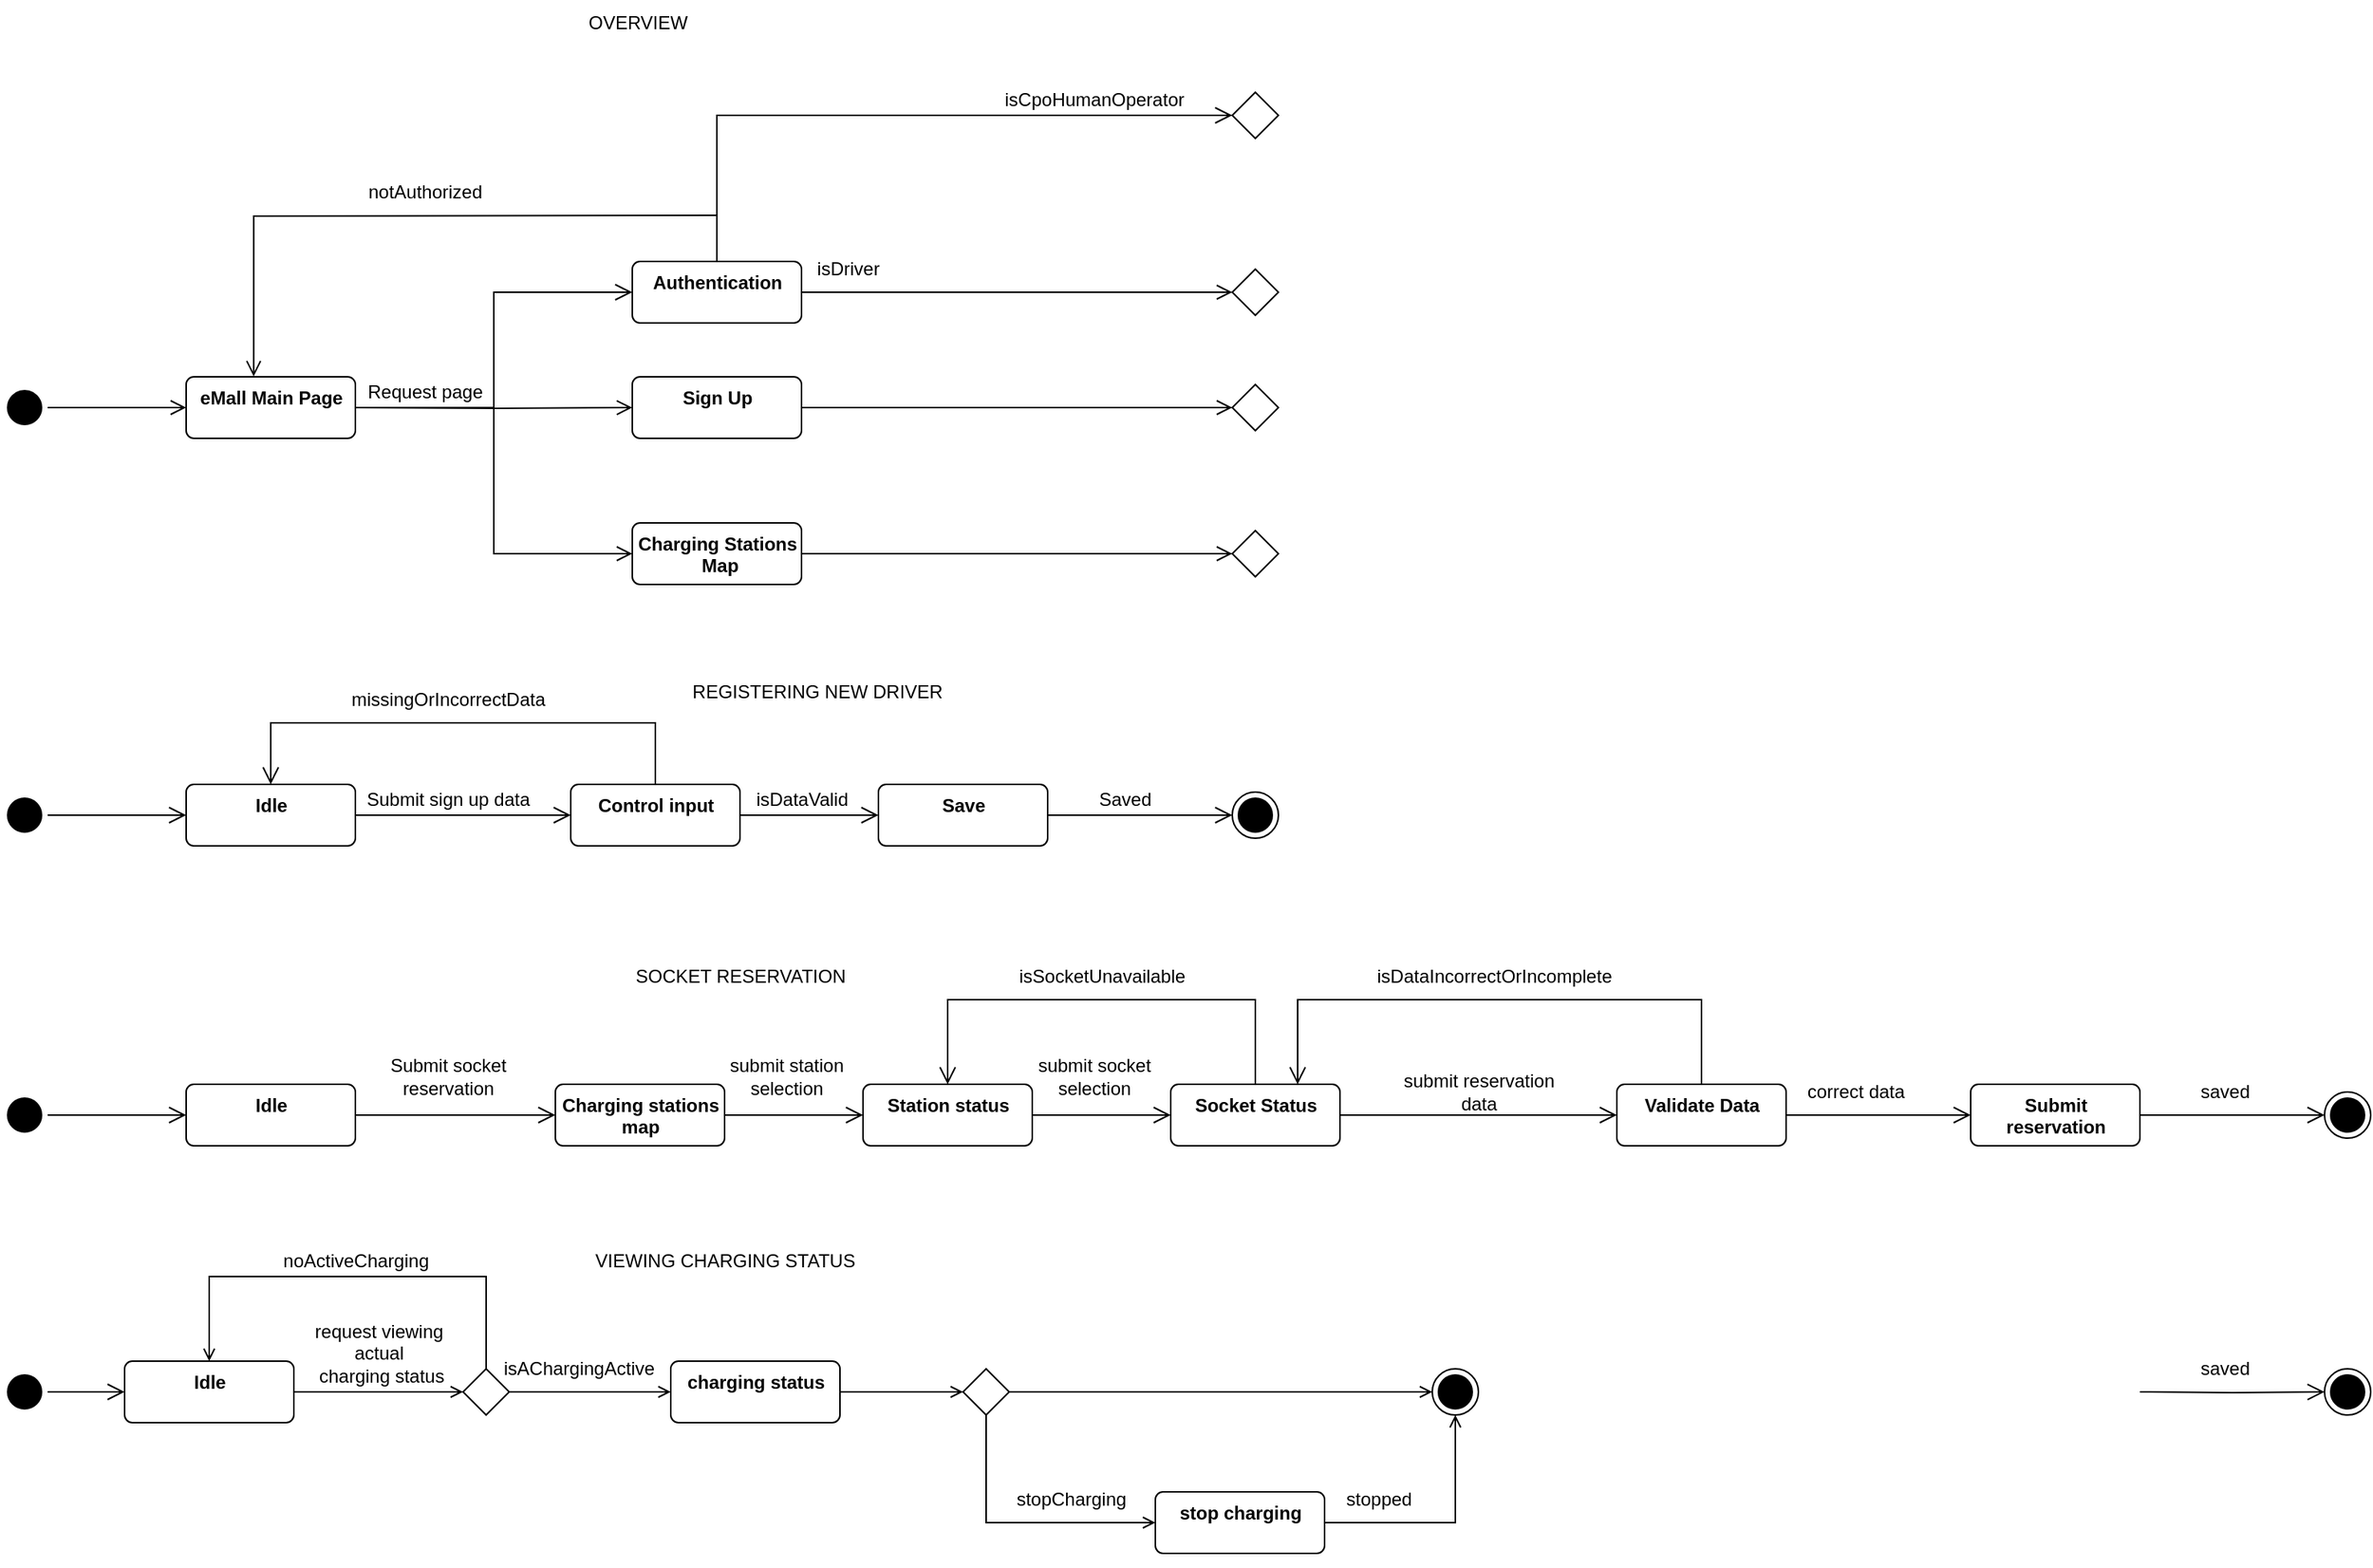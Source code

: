 <mxfile version="20.3.0" type="device" pages="3"><diagram name="Interaction diagrams eMSP" id="e7e014a7-5840-1c2e-5031-d8a46d1fe8dd"><mxGraphModel dx="1220" dy="754" grid="1" gridSize="10" guides="1" tooltips="1" connect="1" arrows="1" fold="1" page="1" pageScale="1" pageWidth="1169" pageHeight="826" background="none" math="0" shadow="0"><root><mxCell id="0"/><mxCell id="1" parent="0"/><mxCell id="5eJaCe3eEJfLpWVmA0Tx-41" value="" style="ellipse;html=1;shape=startState;fillColor=#000000;strokeColor=#050505;" parent="1" vertex="1"><mxGeometry x="40" y="290" width="30" height="30" as="geometry"/></mxCell><mxCell id="5eJaCe3eEJfLpWVmA0Tx-42" value="" style="edgeStyle=orthogonalEdgeStyle;html=1;verticalAlign=bottom;endArrow=open;endSize=8;strokeColor=#050505;rounded=0;entryX=0;entryY=0.5;entryDx=0;entryDy=0;" parent="1" source="5eJaCe3eEJfLpWVmA0Tx-41" target="t_COaTQxRIvYS3KbRucO-4" edge="1"><mxGeometry relative="1" as="geometry"><mxPoint x="160" y="305" as="targetPoint"/></mxGeometry></mxCell><mxCell id="5eJaCe3eEJfLpWVmA0Tx-49" style="edgeStyle=orthogonalEdgeStyle;rounded=0;orthogonalLoop=1;jettySize=auto;html=1;exitX=1;exitY=0.5;exitDx=0;exitDy=0;entryX=0;entryY=0.5;entryDx=0;entryDy=0;strokeColor=#050505;endArrow=open;endFill=0;endSize=8;" parent="1" target="t_COaTQxRIvYS3KbRucO-7" edge="1"><mxGeometry relative="1" as="geometry"><mxPoint x="270" y="305" as="sourcePoint"/><mxPoint x="450" y="305" as="targetPoint"/></mxGeometry></mxCell><mxCell id="5eJaCe3eEJfLpWVmA0Tx-57" style="edgeStyle=orthogonalEdgeStyle;rounded=0;orthogonalLoop=1;jettySize=auto;html=1;entryX=0;entryY=0.5;entryDx=0;entryDy=0;strokeColor=#050505;endArrow=open;endFill=0;endSize=8;exitX=1;exitY=0.5;exitDx=0;exitDy=0;" parent="1" source="t_COaTQxRIvYS3KbRucO-5" target="t_COaTQxRIvYS3KbRucO-14" edge="1"><mxGeometry relative="1" as="geometry"><mxPoint x="580" y="230" as="sourcePoint"/><mxPoint x="840" y="230" as="targetPoint"/><Array as="points"/></mxGeometry></mxCell><mxCell id="5eJaCe3eEJfLpWVmA0Tx-65" style="edgeStyle=orthogonalEdgeStyle;rounded=0;orthogonalLoop=1;jettySize=auto;html=1;exitX=0.5;exitY=0;exitDx=0;exitDy=0;entryX=0.399;entryY=-0.005;entryDx=0;entryDy=0;strokeColor=#050505;endArrow=open;endFill=0;endSize=8;entryPerimeter=0;" parent="1" target="t_COaTQxRIvYS3KbRucO-4" edge="1"><mxGeometry relative="1" as="geometry"><mxPoint x="505" y="180" as="sourcePoint"/><mxPoint x="215" y="280" as="targetPoint"/></mxGeometry></mxCell><mxCell id="5eJaCe3eEJfLpWVmA0Tx-60" style="edgeStyle=orthogonalEdgeStyle;rounded=0;orthogonalLoop=1;jettySize=auto;html=1;exitX=1;exitY=0.5;exitDx=0;exitDy=0;entryX=0;entryY=0.5;entryDx=0;entryDy=0;strokeColor=#050505;endArrow=open;endFill=0;endSize=8;" parent="1" source="t_COaTQxRIvYS3KbRucO-7" target="t_COaTQxRIvYS3KbRucO-12" edge="1"><mxGeometry relative="1" as="geometry"><mxPoint x="560" y="305" as="sourcePoint"/><mxPoint x="840" y="305.005" as="targetPoint"/></mxGeometry></mxCell><mxCell id="5eJaCe3eEJfLpWVmA0Tx-61" style="edgeStyle=orthogonalEdgeStyle;rounded=0;orthogonalLoop=1;jettySize=auto;html=1;exitX=1;exitY=0.5;exitDx=0;exitDy=0;strokeColor=#050505;endArrow=open;endFill=0;endSize=8;entryX=0;entryY=0.5;entryDx=0;entryDy=0;" parent="1" source="t_COaTQxRIvYS3KbRucO-8" target="t_COaTQxRIvYS3KbRucO-13" edge="1"><mxGeometry relative="1" as="geometry"><mxPoint x="840" y="400" as="targetPoint"/><mxPoint x="560" y="400" as="sourcePoint"/></mxGeometry></mxCell><mxCell id="5eJaCe3eEJfLpWVmA0Tx-51" style="edgeStyle=orthogonalEdgeStyle;rounded=0;orthogonalLoop=1;jettySize=auto;html=1;entryX=0;entryY=0.5;entryDx=0;entryDy=0;strokeColor=#050505;endArrow=open;endFill=0;endSize=8;exitX=1;exitY=0.5;exitDx=0;exitDy=0;" parent="1" source="t_COaTQxRIvYS3KbRucO-4" target="t_COaTQxRIvYS3KbRucO-8" edge="1"><mxGeometry relative="1" as="geometry"><mxPoint x="270" y="305" as="sourcePoint"/></mxGeometry></mxCell><mxCell id="5eJaCe3eEJfLpWVmA0Tx-52" value="Request page" style="text;html=1;align=center;verticalAlign=middle;resizable=0;points=[];autosize=1;strokeColor=none;fillColor=none;" parent="1" vertex="1"><mxGeometry x="265" y="280" width="100" height="30" as="geometry"/></mxCell><mxCell id="5eJaCe3eEJfLpWVmA0Tx-63" value="isCpoHumanOperator" style="text;html=1;align=center;verticalAlign=middle;resizable=0;points=[];autosize=1;strokeColor=none;fillColor=none;" parent="1" vertex="1"><mxGeometry x="680" y="90" width="140" height="30" as="geometry"/></mxCell><mxCell id="5eJaCe3eEJfLpWVmA0Tx-64" value="isDriver" style="text;html=1;align=center;verticalAlign=middle;resizable=0;points=[];autosize=1;strokeColor=none;fillColor=none;" parent="1" vertex="1"><mxGeometry x="560" y="200" width="60" height="30" as="geometry"/></mxCell><mxCell id="5eJaCe3eEJfLpWVmA0Tx-66" value="notAuthorized" style="text;html=1;align=center;verticalAlign=middle;resizable=0;points=[];autosize=1;strokeColor=none;fillColor=none;" parent="1" vertex="1"><mxGeometry x="265" y="150" width="100" height="30" as="geometry"/></mxCell><mxCell id="t_COaTQxRIvYS3KbRucO-20" style="edgeStyle=orthogonalEdgeStyle;rounded=0;orthogonalLoop=1;jettySize=auto;html=1;exitX=1;exitY=0.5;exitDx=0;exitDy=0;entryX=0;entryY=0.5;entryDx=0;entryDy=0;endArrow=open;endFill=0;endSize=9;" parent="1" source="t_COaTQxRIvYS3KbRucO-2" target="t_COaTQxRIvYS3KbRucO-19" edge="1"><mxGeometry relative="1" as="geometry"/></mxCell><mxCell id="t_COaTQxRIvYS3KbRucO-2" value="" style="ellipse;html=1;shape=startState;fillColor=#000000;strokeColor=#050505;" parent="1" vertex="1"><mxGeometry x="40" y="555" width="30" height="30" as="geometry"/></mxCell><mxCell id="t_COaTQxRIvYS3KbRucO-3" value="" style="ellipse;html=1;shape=endState;fillColor=strokeColor;" parent="1" vertex="1"><mxGeometry x="840" y="555" width="30" height="30" as="geometry"/></mxCell><mxCell id="t_COaTQxRIvYS3KbRucO-10" style="edgeStyle=orthogonalEdgeStyle;rounded=0;orthogonalLoop=1;jettySize=auto;html=1;exitX=1;exitY=0.5;exitDx=0;exitDy=0;entryX=0;entryY=0.5;entryDx=0;entryDy=0;endArrow=open;endFill=0;endSize=9;" parent="1" source="t_COaTQxRIvYS3KbRucO-4" target="t_COaTQxRIvYS3KbRucO-5" edge="1"><mxGeometry relative="1" as="geometry"/></mxCell><mxCell id="t_COaTQxRIvYS3KbRucO-4" value="&lt;b&gt;eMall Main Page&lt;/b&gt;" style="html=1;align=center;verticalAlign=top;rounded=1;absoluteArcSize=1;arcSize=10;dashed=0;" parent="1" vertex="1"><mxGeometry x="160" y="285" width="110" height="40" as="geometry"/></mxCell><mxCell id="t_COaTQxRIvYS3KbRucO-11" style="edgeStyle=orthogonalEdgeStyle;rounded=0;orthogonalLoop=1;jettySize=auto;html=1;exitX=0.5;exitY=0;exitDx=0;exitDy=0;entryX=0;entryY=0.5;entryDx=0;entryDy=0;endArrow=open;endFill=0;endSize=9;" parent="1" source="t_COaTQxRIvYS3KbRucO-5" target="t_COaTQxRIvYS3KbRucO-15" edge="1"><mxGeometry relative="1" as="geometry"><mxPoint x="840" y="60" as="targetPoint"/></mxGeometry></mxCell><mxCell id="t_COaTQxRIvYS3KbRucO-5" value="&lt;b&gt;Authentication&lt;/b&gt;" style="html=1;align=center;verticalAlign=top;rounded=1;absoluteArcSize=1;arcSize=10;dashed=0;" parent="1" vertex="1"><mxGeometry x="450" y="210" width="110" height="40" as="geometry"/></mxCell><mxCell id="t_COaTQxRIvYS3KbRucO-7" value="&lt;b&gt;Sign Up&lt;/b&gt;" style="html=1;align=center;verticalAlign=top;rounded=1;absoluteArcSize=1;arcSize=10;dashed=0;" parent="1" vertex="1"><mxGeometry x="450" y="285" width="110" height="40" as="geometry"/></mxCell><mxCell id="t_COaTQxRIvYS3KbRucO-8" value="&lt;b&gt;Charging Stations&lt;br&gt;&amp;nbsp;Map&lt;/b&gt;" style="html=1;align=center;verticalAlign=top;rounded=1;absoluteArcSize=1;arcSize=10;dashed=0;" parent="1" vertex="1"><mxGeometry x="450" y="380" width="110" height="40" as="geometry"/></mxCell><mxCell id="t_COaTQxRIvYS3KbRucO-12" value="" style="rhombus;" parent="1" vertex="1"><mxGeometry x="840" y="290" width="30" height="30" as="geometry"/></mxCell><mxCell id="t_COaTQxRIvYS3KbRucO-13" value="" style="rhombus;" parent="1" vertex="1"><mxGeometry x="840" y="385" width="30" height="30" as="geometry"/></mxCell><mxCell id="t_COaTQxRIvYS3KbRucO-14" value="" style="rhombus;" parent="1" vertex="1"><mxGeometry x="840" y="215" width="30" height="30" as="geometry"/></mxCell><mxCell id="t_COaTQxRIvYS3KbRucO-15" value="" style="rhombus;" parent="1" vertex="1"><mxGeometry x="840" y="100" width="30" height="30" as="geometry"/></mxCell><mxCell id="t_COaTQxRIvYS3KbRucO-21" style="edgeStyle=orthogonalEdgeStyle;rounded=0;orthogonalLoop=1;jettySize=auto;html=1;exitX=1;exitY=0.5;exitDx=0;exitDy=0;endArrow=open;endFill=0;endSize=9;entryX=0;entryY=0.5;entryDx=0;entryDy=0;" parent="1" source="t_COaTQxRIvYS3KbRucO-19" target="t_COaTQxRIvYS3KbRucO-37" edge="1"><mxGeometry relative="1" as="geometry"><mxPoint x="370" y="575" as="targetPoint"/></mxGeometry></mxCell><mxCell id="t_COaTQxRIvYS3KbRucO-19" value="&lt;b&gt;Idle&lt;/b&gt;" style="html=1;align=center;verticalAlign=top;rounded=1;absoluteArcSize=1;arcSize=10;dashed=0;" parent="1" vertex="1"><mxGeometry x="160" y="550" width="110" height="40" as="geometry"/></mxCell><mxCell id="t_COaTQxRIvYS3KbRucO-39" style="edgeStyle=orthogonalEdgeStyle;rounded=0;orthogonalLoop=1;jettySize=auto;html=1;exitX=0.5;exitY=0;exitDx=0;exitDy=0;entryX=0.5;entryY=0;entryDx=0;entryDy=0;endArrow=open;endFill=0;endSize=9;" parent="1" source="t_COaTQxRIvYS3KbRucO-37" target="t_COaTQxRIvYS3KbRucO-19" edge="1"><mxGeometry relative="1" as="geometry"><Array as="points"><mxPoint x="465" y="510"/><mxPoint x="215" y="510"/></Array></mxGeometry></mxCell><mxCell id="t_COaTQxRIvYS3KbRucO-42" style="edgeStyle=orthogonalEdgeStyle;rounded=0;orthogonalLoop=1;jettySize=auto;html=1;exitX=1;exitY=0.5;exitDx=0;exitDy=0;endArrow=open;endFill=0;endSize=9;" parent="1" source="t_COaTQxRIvYS3KbRucO-37" target="t_COaTQxRIvYS3KbRucO-41" edge="1"><mxGeometry relative="1" as="geometry"/></mxCell><mxCell id="t_COaTQxRIvYS3KbRucO-37" value="&lt;b&gt;Control input&lt;/b&gt;" style="html=1;align=center;verticalAlign=top;rounded=1;absoluteArcSize=1;arcSize=10;dashed=0;" parent="1" vertex="1"><mxGeometry x="410" y="550" width="110" height="40" as="geometry"/></mxCell><mxCell id="t_COaTQxRIvYS3KbRucO-38" value="Submit sign up data" style="text;html=1;align=center;verticalAlign=middle;resizable=0;points=[];autosize=1;strokeColor=none;fillColor=none;" parent="1" vertex="1"><mxGeometry x="265" y="545" width="130" height="30" as="geometry"/></mxCell><mxCell id="t_COaTQxRIvYS3KbRucO-40" value="missingOrIncorrectData" style="text;html=1;align=center;verticalAlign=middle;resizable=0;points=[];autosize=1;strokeColor=none;fillColor=none;" parent="1" vertex="1"><mxGeometry x="255" y="480" width="150" height="30" as="geometry"/></mxCell><mxCell id="t_COaTQxRIvYS3KbRucO-44" style="edgeStyle=orthogonalEdgeStyle;rounded=0;orthogonalLoop=1;jettySize=auto;html=1;exitX=1;exitY=0.5;exitDx=0;exitDy=0;entryX=0;entryY=0.5;entryDx=0;entryDy=0;endArrow=open;endFill=0;endSize=9;" parent="1" source="t_COaTQxRIvYS3KbRucO-41" target="t_COaTQxRIvYS3KbRucO-3" edge="1"><mxGeometry relative="1" as="geometry"/></mxCell><mxCell id="t_COaTQxRIvYS3KbRucO-41" value="&lt;b&gt;Save&lt;/b&gt;" style="html=1;align=center;verticalAlign=top;rounded=1;absoluteArcSize=1;arcSize=10;dashed=0;" parent="1" vertex="1"><mxGeometry x="610" y="550" width="110" height="40" as="geometry"/></mxCell><mxCell id="t_COaTQxRIvYS3KbRucO-43" value="isDataValid" style="text;html=1;align=center;verticalAlign=middle;resizable=0;points=[];autosize=1;strokeColor=none;fillColor=none;" parent="1" vertex="1"><mxGeometry x="520" y="545" width="80" height="30" as="geometry"/></mxCell><mxCell id="t_COaTQxRIvYS3KbRucO-45" value="Saved" style="text;html=1;align=center;verticalAlign=middle;resizable=0;points=[];autosize=1;strokeColor=none;fillColor=none;" parent="1" vertex="1"><mxGeometry x="740" y="545" width="60" height="30" as="geometry"/></mxCell><mxCell id="t_COaTQxRIvYS3KbRucO-46" value="REGISTERING NEW DRIVER" style="text;html=1;align=center;verticalAlign=middle;resizable=0;points=[];autosize=1;strokeColor=none;fillColor=none;" parent="1" vertex="1"><mxGeometry x="475" y="475" width="190" height="30" as="geometry"/></mxCell><mxCell id="t_COaTQxRIvYS3KbRucO-47" value="OVERVIEW&amp;nbsp;" style="text;html=1;align=center;verticalAlign=middle;resizable=0;points=[];autosize=1;strokeColor=none;fillColor=none;" parent="1" vertex="1"><mxGeometry x="410" y="40" width="90" height="30" as="geometry"/></mxCell><mxCell id="t_COaTQxRIvYS3KbRucO-72" style="edgeStyle=orthogonalEdgeStyle;rounded=0;orthogonalLoop=1;jettySize=auto;html=1;exitX=1;exitY=0.5;exitDx=0;exitDy=0;entryX=0;entryY=0.5;entryDx=0;entryDy=0;endArrow=open;endFill=0;endSize=9;" parent="1" source="t_COaTQxRIvYS3KbRucO-73" target="t_COaTQxRIvYS3KbRucO-76" edge="1"><mxGeometry relative="1" as="geometry"/></mxCell><mxCell id="t_COaTQxRIvYS3KbRucO-73" value="" style="ellipse;html=1;shape=startState;fillColor=#000000;strokeColor=#050505;" parent="1" vertex="1"><mxGeometry x="40" y="750" width="30" height="30" as="geometry"/></mxCell><mxCell id="t_COaTQxRIvYS3KbRucO-74" value="" style="ellipse;html=1;shape=endState;fillColor=strokeColor;" parent="1" vertex="1"><mxGeometry x="1550" y="750" width="30" height="30" as="geometry"/></mxCell><mxCell id="t_COaTQxRIvYS3KbRucO-75" style="edgeStyle=orthogonalEdgeStyle;rounded=0;orthogonalLoop=1;jettySize=auto;html=1;exitX=1;exitY=0.5;exitDx=0;exitDy=0;endArrow=open;endFill=0;endSize=9;entryX=0;entryY=0.5;entryDx=0;entryDy=0;" parent="1" source="t_COaTQxRIvYS3KbRucO-76" target="t_COaTQxRIvYS3KbRucO-79" edge="1"><mxGeometry relative="1" as="geometry"><mxPoint x="370" y="770" as="targetPoint"/></mxGeometry></mxCell><mxCell id="t_COaTQxRIvYS3KbRucO-76" value="&lt;b&gt;Idle&lt;/b&gt;" style="html=1;align=center;verticalAlign=top;rounded=1;absoluteArcSize=1;arcSize=10;dashed=0;" parent="1" vertex="1"><mxGeometry x="160" y="745" width="110" height="40" as="geometry"/></mxCell><mxCell id="t_COaTQxRIvYS3KbRucO-78" style="edgeStyle=orthogonalEdgeStyle;rounded=0;orthogonalLoop=1;jettySize=auto;html=1;exitX=1;exitY=0.5;exitDx=0;exitDy=0;endArrow=open;endFill=0;endSize=9;" parent="1" source="t_COaTQxRIvYS3KbRucO-79" target="t_COaTQxRIvYS3KbRucO-83" edge="1"><mxGeometry relative="1" as="geometry"/></mxCell><mxCell id="t_COaTQxRIvYS3KbRucO-79" value="&lt;b&gt;Charging stations&lt;/b&gt;&lt;br&gt;&lt;b&gt;map&lt;/b&gt;" style="html=1;align=center;verticalAlign=top;rounded=1;absoluteArcSize=1;arcSize=10;dashed=0;" parent="1" vertex="1"><mxGeometry x="400" y="745" width="110" height="40" as="geometry"/></mxCell><mxCell id="t_COaTQxRIvYS3KbRucO-80" value="Submit socket&lt;br&gt;reservation" style="text;html=1;align=center;verticalAlign=middle;resizable=0;points=[];autosize=1;strokeColor=none;fillColor=none;" parent="1" vertex="1"><mxGeometry x="280" y="720" width="100" height="40" as="geometry"/></mxCell><mxCell id="t_COaTQxRIvYS3KbRucO-90" style="edgeStyle=orthogonalEdgeStyle;rounded=0;orthogonalLoop=1;jettySize=auto;html=1;exitX=1;exitY=0.5;exitDx=0;exitDy=0;entryX=0;entryY=0.5;entryDx=0;entryDy=0;endArrow=open;endFill=0;endSize=9;" parent="1" source="t_COaTQxRIvYS3KbRucO-83" target="t_COaTQxRIvYS3KbRucO-89" edge="1"><mxGeometry relative="1" as="geometry"/></mxCell><mxCell id="t_COaTQxRIvYS3KbRucO-83" value="&lt;b&gt;Station status&lt;/b&gt;" style="html=1;align=center;verticalAlign=top;rounded=1;absoluteArcSize=1;arcSize=10;dashed=0;" parent="1" vertex="1"><mxGeometry x="600" y="745" width="110" height="40" as="geometry"/></mxCell><mxCell id="t_COaTQxRIvYS3KbRucO-84" value="submit station&lt;br&gt;selection" style="text;html=1;align=center;verticalAlign=middle;resizable=0;points=[];autosize=1;strokeColor=none;fillColor=none;" parent="1" vertex="1"><mxGeometry x="500" y="720" width="100" height="40" as="geometry"/></mxCell><mxCell id="t_COaTQxRIvYS3KbRucO-86" value="SOCKET RESERVATION" style="text;html=1;align=center;verticalAlign=middle;resizable=0;points=[];autosize=1;strokeColor=none;fillColor=none;" parent="1" vertex="1"><mxGeometry x="440" y="660" width="160" height="30" as="geometry"/></mxCell><mxCell id="t_COaTQxRIvYS3KbRucO-92" style="edgeStyle=orthogonalEdgeStyle;rounded=0;orthogonalLoop=1;jettySize=auto;html=1;exitX=0.5;exitY=0;exitDx=0;exitDy=0;entryX=0.5;entryY=0;entryDx=0;entryDy=0;endArrow=open;endFill=0;endSize=9;" parent="1" source="t_COaTQxRIvYS3KbRucO-89" target="t_COaTQxRIvYS3KbRucO-83" edge="1"><mxGeometry relative="1" as="geometry"><Array as="points"><mxPoint x="855" y="690"/><mxPoint x="655" y="690"/></Array></mxGeometry></mxCell><mxCell id="t_COaTQxRIvYS3KbRucO-97" style="edgeStyle=orthogonalEdgeStyle;rounded=0;orthogonalLoop=1;jettySize=auto;html=1;exitX=1;exitY=0.5;exitDx=0;exitDy=0;entryX=0;entryY=0.5;entryDx=0;entryDy=0;endArrow=open;endFill=0;endSize=9;" parent="1" source="t_COaTQxRIvYS3KbRucO-89" target="t_COaTQxRIvYS3KbRucO-94" edge="1"><mxGeometry relative="1" as="geometry"/></mxCell><mxCell id="t_COaTQxRIvYS3KbRucO-89" value="&lt;b&gt;Socket Status&lt;/b&gt;" style="html=1;align=center;verticalAlign=top;rounded=1;absoluteArcSize=1;arcSize=10;dashed=0;" parent="1" vertex="1"><mxGeometry x="800" y="745" width="110" height="40" as="geometry"/></mxCell><mxCell id="t_COaTQxRIvYS3KbRucO-91" value="submit socket&lt;br&gt;selection" style="text;html=1;align=center;verticalAlign=middle;resizable=0;points=[];autosize=1;strokeColor=none;fillColor=none;" parent="1" vertex="1"><mxGeometry x="700" y="720" width="100" height="40" as="geometry"/></mxCell><mxCell id="t_COaTQxRIvYS3KbRucO-93" value="isSocketUnavailable" style="text;html=1;align=center;verticalAlign=middle;resizable=0;points=[];autosize=1;strokeColor=none;fillColor=none;" parent="1" vertex="1"><mxGeometry x="690" y="660" width="130" height="30" as="geometry"/></mxCell><mxCell id="t_COaTQxRIvYS3KbRucO-99" style="edgeStyle=orthogonalEdgeStyle;rounded=0;orthogonalLoop=1;jettySize=auto;html=1;exitX=0.5;exitY=0;exitDx=0;exitDy=0;entryX=0.75;entryY=0;entryDx=0;entryDy=0;endArrow=open;endFill=0;endSize=9;" parent="1" source="t_COaTQxRIvYS3KbRucO-94" target="t_COaTQxRIvYS3KbRucO-89" edge="1"><mxGeometry relative="1" as="geometry"><Array as="points"><mxPoint x="1145" y="690"/><mxPoint x="882" y="690"/></Array></mxGeometry></mxCell><mxCell id="t_COaTQxRIvYS3KbRucO-102" style="edgeStyle=orthogonalEdgeStyle;rounded=0;orthogonalLoop=1;jettySize=auto;html=1;exitX=1;exitY=0.5;exitDx=0;exitDy=0;entryX=0;entryY=0.5;entryDx=0;entryDy=0;endArrow=open;endFill=0;endSize=9;" parent="1" source="t_COaTQxRIvYS3KbRucO-94" target="t_COaTQxRIvYS3KbRucO-101" edge="1"><mxGeometry relative="1" as="geometry"/></mxCell><mxCell id="t_COaTQxRIvYS3KbRucO-94" value="&lt;b&gt;Validate Data&lt;/b&gt;" style="html=1;align=center;verticalAlign=top;rounded=1;absoluteArcSize=1;arcSize=10;dashed=0;" parent="1" vertex="1"><mxGeometry x="1090" y="745" width="110" height="40" as="geometry"/></mxCell><mxCell id="t_COaTQxRIvYS3KbRucO-96" value="submit reservation&lt;br&gt;data" style="text;html=1;align=center;verticalAlign=middle;resizable=0;points=[];autosize=1;strokeColor=none;fillColor=none;" parent="1" vertex="1"><mxGeometry x="940" y="730" width="120" height="40" as="geometry"/></mxCell><mxCell id="t_COaTQxRIvYS3KbRucO-100" value="isDataIncorrectOrIncomplete" style="text;html=1;align=center;verticalAlign=middle;resizable=0;points=[];autosize=1;strokeColor=none;fillColor=none;" parent="1" vertex="1"><mxGeometry x="920" y="660" width="180" height="30" as="geometry"/></mxCell><mxCell id="t_COaTQxRIvYS3KbRucO-103" style="edgeStyle=orthogonalEdgeStyle;rounded=0;orthogonalLoop=1;jettySize=auto;html=1;exitX=1;exitY=0.5;exitDx=0;exitDy=0;entryX=0;entryY=0.5;entryDx=0;entryDy=0;endArrow=open;endFill=0;endSize=9;" parent="1" source="t_COaTQxRIvYS3KbRucO-101" target="t_COaTQxRIvYS3KbRucO-74" edge="1"><mxGeometry relative="1" as="geometry"/></mxCell><mxCell id="t_COaTQxRIvYS3KbRucO-101" value="&lt;b&gt;Submit&lt;br&gt;reservation&lt;br&gt;&lt;/b&gt;" style="html=1;align=center;verticalAlign=top;rounded=1;absoluteArcSize=1;arcSize=10;dashed=0;" parent="1" vertex="1"><mxGeometry x="1320" y="745" width="110" height="40" as="geometry"/></mxCell><mxCell id="t_COaTQxRIvYS3KbRucO-104" value="correct data" style="text;html=1;align=center;verticalAlign=middle;resizable=0;points=[];autosize=1;strokeColor=none;fillColor=none;" parent="1" vertex="1"><mxGeometry x="1200" y="735" width="90" height="30" as="geometry"/></mxCell><mxCell id="t_COaTQxRIvYS3KbRucO-105" value="saved" style="text;html=1;align=center;verticalAlign=middle;resizable=0;points=[];autosize=1;strokeColor=none;fillColor=none;" parent="1" vertex="1"><mxGeometry x="1455" y="735" width="60" height="30" as="geometry"/></mxCell><mxCell id="NBwvgcAmMzJNttycN81B-1" style="edgeStyle=orthogonalEdgeStyle;rounded=0;orthogonalLoop=1;jettySize=auto;html=1;exitX=1;exitY=0.5;exitDx=0;exitDy=0;entryX=0;entryY=0.5;entryDx=0;entryDy=0;endArrow=open;endFill=0;endSize=9;" edge="1" source="NBwvgcAmMzJNttycN81B-2" target="NBwvgcAmMzJNttycN81B-5" parent="1"><mxGeometry relative="1" as="geometry"/></mxCell><mxCell id="NBwvgcAmMzJNttycN81B-2" value="" style="ellipse;html=1;shape=startState;fillColor=#000000;strokeColor=#050505;" vertex="1" parent="1"><mxGeometry x="40" y="930" width="30" height="30" as="geometry"/></mxCell><mxCell id="NBwvgcAmMzJNttycN81B-3" value="" style="ellipse;html=1;shape=endState;fillColor=strokeColor;" vertex="1" parent="1"><mxGeometry x="1550" y="930" width="30" height="30" as="geometry"/></mxCell><mxCell id="NBwvgcAmMzJNttycN81B-35" style="edgeStyle=orthogonalEdgeStyle;rounded=0;orthogonalLoop=1;jettySize=auto;html=1;exitX=1;exitY=0.5;exitDx=0;exitDy=0;entryX=0;entryY=0.5;entryDx=0;entryDy=0;endArrow=open;endFill=0;startSize=9;" edge="1" parent="1" source="NBwvgcAmMzJNttycN81B-5" target="NBwvgcAmMzJNttycN81B-33"><mxGeometry relative="1" as="geometry"/></mxCell><mxCell id="NBwvgcAmMzJNttycN81B-5" value="&lt;b&gt;Idle&lt;/b&gt;" style="html=1;align=center;verticalAlign=top;rounded=1;absoluteArcSize=1;arcSize=10;dashed=0;" vertex="1" parent="1"><mxGeometry x="120" y="925" width="110" height="40" as="geometry"/></mxCell><mxCell id="NBwvgcAmMzJNttycN81B-8" value="request viewing&lt;br&gt;actual&lt;br&gt;&amp;nbsp;charging status" style="text;html=1;align=center;verticalAlign=middle;resizable=0;points=[];autosize=1;strokeColor=none;fillColor=none;" vertex="1" parent="1"><mxGeometry x="230" y="890" width="110" height="60" as="geometry"/></mxCell><mxCell id="NBwvgcAmMzJNttycN81B-23" style="edgeStyle=orthogonalEdgeStyle;rounded=0;orthogonalLoop=1;jettySize=auto;html=1;exitX=1;exitY=0.5;exitDx=0;exitDy=0;entryX=0;entryY=0.5;entryDx=0;entryDy=0;endArrow=open;endFill=0;endSize=9;" edge="1" target="NBwvgcAmMzJNttycN81B-3" parent="1"><mxGeometry relative="1" as="geometry"><mxPoint x="1430" y="945.0" as="sourcePoint"/></mxGeometry></mxCell><mxCell id="NBwvgcAmMzJNttycN81B-26" value="saved" style="text;html=1;align=center;verticalAlign=middle;resizable=0;points=[];autosize=1;strokeColor=none;fillColor=none;" vertex="1" parent="1"><mxGeometry x="1455" y="915" width="60" height="30" as="geometry"/></mxCell><mxCell id="NBwvgcAmMzJNttycN81B-44" style="edgeStyle=orthogonalEdgeStyle;rounded=0;orthogonalLoop=1;jettySize=auto;html=1;exitX=1;exitY=0.5;exitDx=0;exitDy=0;endArrow=open;endFill=0;startSize=9;entryX=0;entryY=0.5;entryDx=0;entryDy=0;" edge="1" parent="1" source="NBwvgcAmMzJNttycN81B-30" target="NBwvgcAmMzJNttycN81B-46"><mxGeometry relative="1" as="geometry"><mxPoint x="680" y="945" as="targetPoint"/></mxGeometry></mxCell><mxCell id="NBwvgcAmMzJNttycN81B-50" style="edgeStyle=orthogonalEdgeStyle;rounded=0;orthogonalLoop=1;jettySize=auto;html=1;exitX=0.5;exitY=1;exitDx=0;exitDy=0;entryX=0;entryY=0.5;entryDx=0;entryDy=0;endArrow=open;endFill=0;startSize=9;" edge="1" parent="1" source="NBwvgcAmMzJNttycN81B-46" target="NBwvgcAmMzJNttycN81B-49"><mxGeometry relative="1" as="geometry"><Array as="points"><mxPoint x="680" y="1030"/><mxPoint x="780" y="1030"/></Array></mxGeometry></mxCell><mxCell id="NBwvgcAmMzJNttycN81B-30" value="&lt;b&gt;charging status&lt;/b&gt;" style="html=1;align=center;verticalAlign=top;rounded=1;absoluteArcSize=1;arcSize=10;dashed=0;" vertex="1" parent="1"><mxGeometry x="475" y="925" width="110" height="40" as="geometry"/></mxCell><mxCell id="NBwvgcAmMzJNttycN81B-41" style="edgeStyle=orthogonalEdgeStyle;rounded=0;orthogonalLoop=1;jettySize=auto;html=1;exitX=0.5;exitY=0;exitDx=0;exitDy=0;entryX=0.5;entryY=0;entryDx=0;entryDy=0;endArrow=open;endFill=0;startSize=9;" edge="1" parent="1" source="NBwvgcAmMzJNttycN81B-33" target="NBwvgcAmMzJNttycN81B-5"><mxGeometry relative="1" as="geometry"><Array as="points"><mxPoint x="355" y="870"/><mxPoint x="175" y="870"/></Array></mxGeometry></mxCell><mxCell id="NBwvgcAmMzJNttycN81B-42" style="edgeStyle=orthogonalEdgeStyle;rounded=0;orthogonalLoop=1;jettySize=auto;html=1;exitX=1;exitY=0.5;exitDx=0;exitDy=0;entryX=0;entryY=0.5;entryDx=0;entryDy=0;endArrow=open;endFill=0;startSize=9;" edge="1" parent="1" source="NBwvgcAmMzJNttycN81B-33" target="NBwvgcAmMzJNttycN81B-30"><mxGeometry relative="1" as="geometry"/></mxCell><mxCell id="NBwvgcAmMzJNttycN81B-33" value="" style="rhombus;" vertex="1" parent="1"><mxGeometry x="340" y="930" width="30" height="30" as="geometry"/></mxCell><mxCell id="NBwvgcAmMzJNttycN81B-39" value="isAChargingActive" style="text;html=1;align=center;verticalAlign=middle;resizable=0;points=[];autosize=1;strokeColor=none;fillColor=none;" vertex="1" parent="1"><mxGeometry x="355" y="915" width="120" height="30" as="geometry"/></mxCell><mxCell id="NBwvgcAmMzJNttycN81B-40" value="noActiveCharging" style="text;html=1;align=center;verticalAlign=middle;resizable=0;points=[];autosize=1;strokeColor=none;fillColor=none;" vertex="1" parent="1"><mxGeometry x="210" y="845" width="120" height="30" as="geometry"/></mxCell><mxCell id="NBwvgcAmMzJNttycN81B-48" style="edgeStyle=orthogonalEdgeStyle;rounded=0;orthogonalLoop=1;jettySize=auto;html=1;exitX=1;exitY=0.5;exitDx=0;exitDy=0;entryX=0;entryY=0.5;entryDx=0;entryDy=0;endArrow=open;endFill=0;startSize=9;" edge="1" parent="1" source="NBwvgcAmMzJNttycN81B-46" target="NBwvgcAmMzJNttycN81B-47"><mxGeometry relative="1" as="geometry"/></mxCell><mxCell id="NBwvgcAmMzJNttycN81B-46" value="" style="rhombus;" vertex="1" parent="1"><mxGeometry x="665" y="930" width="30" height="30" as="geometry"/></mxCell><mxCell id="NBwvgcAmMzJNttycN81B-47" value="" style="ellipse;html=1;shape=endState;fillColor=strokeColor;" vertex="1" parent="1"><mxGeometry x="970" y="930" width="30" height="30" as="geometry"/></mxCell><mxCell id="NBwvgcAmMzJNttycN81B-53" style="edgeStyle=orthogonalEdgeStyle;rounded=0;orthogonalLoop=1;jettySize=auto;html=1;exitX=1;exitY=0.5;exitDx=0;exitDy=0;entryX=0.5;entryY=1;entryDx=0;entryDy=0;endArrow=open;endFill=0;startSize=9;" edge="1" parent="1" source="NBwvgcAmMzJNttycN81B-49" target="NBwvgcAmMzJNttycN81B-47"><mxGeometry relative="1" as="geometry"/></mxCell><mxCell id="NBwvgcAmMzJNttycN81B-49" value="&lt;b&gt;stop charging&lt;/b&gt;" style="html=1;align=center;verticalAlign=top;rounded=1;absoluteArcSize=1;arcSize=10;dashed=0;" vertex="1" parent="1"><mxGeometry x="790" y="1010" width="110" height="40" as="geometry"/></mxCell><mxCell id="NBwvgcAmMzJNttycN81B-51" value="stopCharging" style="text;html=1;align=center;verticalAlign=middle;resizable=0;points=[];autosize=1;strokeColor=none;fillColor=none;" vertex="1" parent="1"><mxGeometry x="690" y="1000" width="90" height="30" as="geometry"/></mxCell><mxCell id="NBwvgcAmMzJNttycN81B-52" style="edgeStyle=orthogonalEdgeStyle;rounded=0;orthogonalLoop=1;jettySize=auto;html=1;exitX=0.5;exitY=1;exitDx=0;exitDy=0;endArrow=open;endFill=0;startSize=9;" edge="1" parent="1" source="NBwvgcAmMzJNttycN81B-49" target="NBwvgcAmMzJNttycN81B-49"><mxGeometry relative="1" as="geometry"/></mxCell><mxCell id="NBwvgcAmMzJNttycN81B-54" value="stopped" style="text;html=1;align=center;verticalAlign=middle;resizable=0;points=[];autosize=1;strokeColor=none;fillColor=none;" vertex="1" parent="1"><mxGeometry x="900" y="1000" width="70" height="30" as="geometry"/></mxCell><mxCell id="IkR9_uqbF9qgd1TtKLxH-1" value="VIEWING CHARGING STATUS" style="text;html=1;align=center;verticalAlign=middle;resizable=0;points=[];autosize=1;strokeColor=none;fillColor=none;" vertex="1" parent="1"><mxGeometry x="415" y="845" width="190" height="30" as="geometry"/></mxCell></root></mxGraphModel></diagram><diagram id="o831DoKBfGgvaiRafbAu" name="interaction diagrams CPMS"><mxGraphModel dx="1481" dy="916" grid="1" gridSize="10" guides="1" tooltips="1" connect="1" arrows="1" fold="1" page="1" pageScale="1" pageWidth="1169" pageHeight="827" math="0" shadow="0"><root><mxCell id="0"/><mxCell id="1" parent="0"/><mxCell id="1oACC8K3uFGQxwZfbIif-38" value="CHANGING CHARGING STATION PRICE" style="text;html=1;align=center;verticalAlign=middle;resizable=0;points=[];autosize=1;strokeColor=none;fillColor=none;" vertex="1" parent="1"><mxGeometry x="510" y="50" width="250" height="30" as="geometry"/></mxCell><mxCell id="ejRhlng6Yv00E7m10sFR-2" style="edgeStyle=orthogonalEdgeStyle;rounded=0;orthogonalLoop=1;jettySize=auto;html=1;exitX=1;exitY=0.5;exitDx=0;exitDy=0;entryX=0;entryY=0.5;entryDx=0;entryDy=0;endArrow=open;endFill=0;endSize=9;" edge="1" source="ejRhlng6Yv00E7m10sFR-3" target="ejRhlng6Yv00E7m10sFR-6" parent="1"><mxGeometry relative="1" as="geometry"/></mxCell><mxCell id="ejRhlng6Yv00E7m10sFR-3" value="" style="ellipse;html=1;shape=startState;fillColor=#000000;strokeColor=#050505;" vertex="1" parent="1"><mxGeometry x="40" y="170" width="30" height="30" as="geometry"/></mxCell><mxCell id="ejRhlng6Yv00E7m10sFR-4" value="" style="ellipse;html=1;shape=endState;fillColor=strokeColor;" vertex="1" parent="1"><mxGeometry x="1190" y="170" width="30" height="30" as="geometry"/></mxCell><mxCell id="ejRhlng6Yv00E7m10sFR-5" style="edgeStyle=orthogonalEdgeStyle;rounded=0;orthogonalLoop=1;jettySize=auto;html=1;exitX=1;exitY=0.5;exitDx=0;exitDy=0;endArrow=open;endFill=0;endSize=9;entryX=0;entryY=0.5;entryDx=0;entryDy=0;" edge="1" source="ejRhlng6Yv00E7m10sFR-6" target="ejRhlng6Yv00E7m10sFR-9" parent="1"><mxGeometry relative="1" as="geometry"><mxPoint x="340" y="190" as="targetPoint"/></mxGeometry></mxCell><mxCell id="ejRhlng6Yv00E7m10sFR-6" value="&lt;b&gt;Idle&lt;/b&gt;" style="html=1;align=center;verticalAlign=top;rounded=1;absoluteArcSize=1;arcSize=10;dashed=0;" vertex="1" parent="1"><mxGeometry x="130" y="165" width="110" height="40" as="geometry"/></mxCell><mxCell id="ejRhlng6Yv00E7m10sFR-8" style="edgeStyle=orthogonalEdgeStyle;rounded=0;orthogonalLoop=1;jettySize=auto;html=1;exitX=1;exitY=0.5;exitDx=0;exitDy=0;endArrow=open;endFill=0;endSize=9;" edge="1" source="ejRhlng6Yv00E7m10sFR-9" target="ejRhlng6Yv00E7m10sFR-13" parent="1"><mxGeometry relative="1" as="geometry"/></mxCell><mxCell id="ejRhlng6Yv00E7m10sFR-9" value="&lt;b&gt;Charging Station&lt;br&gt;&amp;nbsp;list&lt;/b&gt;" style="html=1;align=center;verticalAlign=top;rounded=1;absoluteArcSize=1;arcSize=10;dashed=0;" vertex="1" parent="1"><mxGeometry x="320" y="165" width="110" height="40" as="geometry"/></mxCell><mxCell id="ejRhlng6Yv00E7m10sFR-10" value="request&lt;br&gt;&amp;nbsp;cs list" style="text;html=1;align=center;verticalAlign=middle;resizable=0;points=[];autosize=1;strokeColor=none;fillColor=none;" vertex="1" parent="1"><mxGeometry x="250" y="150" width="60" height="40" as="geometry"/></mxCell><mxCell id="ejRhlng6Yv00E7m10sFR-12" style="edgeStyle=orthogonalEdgeStyle;rounded=0;orthogonalLoop=1;jettySize=auto;html=1;exitX=1;exitY=0.5;exitDx=0;exitDy=0;endArrow=open;endFill=0;endSize=9;entryX=0;entryY=0.5;entryDx=0;entryDy=0;" edge="1" source="ejRhlng6Yv00E7m10sFR-13" target="ejRhlng6Yv00E7m10sFR-17" parent="1"><mxGeometry relative="1" as="geometry"><mxPoint x="820" y="185" as="targetPoint"/></mxGeometry></mxCell><mxCell id="ejRhlng6Yv00E7m10sFR-13" value="&lt;b&gt;Charging station&lt;br&gt;status&lt;br&gt;&lt;/b&gt;" style="html=1;align=center;verticalAlign=top;rounded=1;absoluteArcSize=1;arcSize=10;dashed=0;" vertex="1" parent="1"><mxGeometry x="545" y="165" width="110" height="40" as="geometry"/></mxCell><mxCell id="ejRhlng6Yv00E7m10sFR-14" value="submit charging &lt;br&gt;station selection" style="text;html=1;align=center;verticalAlign=middle;resizable=0;points=[];autosize=1;strokeColor=none;fillColor=none;" vertex="1" parent="1"><mxGeometry x="430" y="150" width="110" height="40" as="geometry"/></mxCell><mxCell id="ejRhlng6Yv00E7m10sFR-15" value="submit price&amp;nbsp;&lt;br&gt;modification&amp;nbsp;" style="text;html=1;align=center;verticalAlign=middle;resizable=0;points=[];autosize=1;strokeColor=none;fillColor=none;" vertex="1" parent="1"><mxGeometry x="675" y="150" width="90" height="40" as="geometry"/></mxCell><mxCell id="ejRhlng6Yv00E7m10sFR-18" style="edgeStyle=orthogonalEdgeStyle;rounded=0;orthogonalLoop=1;jettySize=auto;html=1;exitX=0.5;exitY=0;exitDx=0;exitDy=0;entryX=0.5;entryY=0;entryDx=0;entryDy=0;endArrow=open;endFill=0;startSize=9;" edge="1" parent="1" source="ejRhlng6Yv00E7m10sFR-17" target="ejRhlng6Yv00E7m10sFR-13"><mxGeometry relative="1" as="geometry"><Array as="points"><mxPoint x="855" y="120"/><mxPoint x="600" y="120"/></Array></mxGeometry></mxCell><mxCell id="ejRhlng6Yv00E7m10sFR-21" style="edgeStyle=orthogonalEdgeStyle;rounded=0;orthogonalLoop=1;jettySize=auto;html=1;exitX=1;exitY=0.5;exitDx=0;exitDy=0;entryX=0;entryY=0.5;entryDx=0;entryDy=0;endArrow=open;endFill=0;startSize=9;" edge="1" parent="1" source="ejRhlng6Yv00E7m10sFR-17" target="ejRhlng6Yv00E7m10sFR-20"><mxGeometry relative="1" as="geometry"/></mxCell><mxCell id="ejRhlng6Yv00E7m10sFR-17" value="&lt;b&gt;Control input&lt;br&gt;&lt;/b&gt;" style="html=1;align=center;verticalAlign=top;rounded=1;absoluteArcSize=1;arcSize=10;dashed=0;" vertex="1" parent="1"><mxGeometry x="800" y="165" width="110" height="40" as="geometry"/></mxCell><mxCell id="ejRhlng6Yv00E7m10sFR-19" value="isDataMissingOrIncorrect" style="text;html=1;align=center;verticalAlign=middle;resizable=0;points=[];autosize=1;strokeColor=none;fillColor=none;" vertex="1" parent="1"><mxGeometry x="640" y="90" width="160" height="30" as="geometry"/></mxCell><mxCell id="ejRhlng6Yv00E7m10sFR-22" style="edgeStyle=orthogonalEdgeStyle;rounded=0;orthogonalLoop=1;jettySize=auto;html=1;exitX=1;exitY=0.5;exitDx=0;exitDy=0;endArrow=open;endFill=0;startSize=9;" edge="1" parent="1" source="ejRhlng6Yv00E7m10sFR-20" target="ejRhlng6Yv00E7m10sFR-4"><mxGeometry relative="1" as="geometry"/></mxCell><mxCell id="ejRhlng6Yv00E7m10sFR-20" value="&lt;b&gt;Submit&amp;nbsp;&lt;br&gt;&lt;/b&gt;" style="html=1;align=center;verticalAlign=top;rounded=1;absoluteArcSize=1;arcSize=10;dashed=0;" vertex="1" parent="1"><mxGeometry x="990" y="165" width="110" height="40" as="geometry"/></mxCell><mxCell id="ejRhlng6Yv00E7m10sFR-23" style="edgeStyle=orthogonalEdgeStyle;rounded=0;orthogonalLoop=1;jettySize=auto;html=1;exitX=1;exitY=0.5;exitDx=0;exitDy=0;entryX=0;entryY=0.5;entryDx=0;entryDy=0;endArrow=open;endFill=0;endSize=9;" edge="1" source="ejRhlng6Yv00E7m10sFR-24" target="ejRhlng6Yv00E7m10sFR-27" parent="1"><mxGeometry relative="1" as="geometry"/></mxCell><mxCell id="ejRhlng6Yv00E7m10sFR-24" value="" style="ellipse;html=1;shape=startState;fillColor=#000000;strokeColor=#050505;" vertex="1" parent="1"><mxGeometry x="40" y="378" width="30" height="30" as="geometry"/></mxCell><mxCell id="ejRhlng6Yv00E7m10sFR-25" value="" style="ellipse;html=1;shape=endState;fillColor=strokeColor;" vertex="1" parent="1"><mxGeometry x="1080" y="378" width="30" height="30" as="geometry"/></mxCell><mxCell id="ejRhlng6Yv00E7m10sFR-26" style="edgeStyle=orthogonalEdgeStyle;rounded=0;orthogonalLoop=1;jettySize=auto;html=1;exitX=1;exitY=0.5;exitDx=0;exitDy=0;endArrow=open;endFill=0;endSize=9;entryX=0;entryY=0.5;entryDx=0;entryDy=0;" edge="1" source="ejRhlng6Yv00E7m10sFR-27" target="ejRhlng6Yv00E7m10sFR-30" parent="1"><mxGeometry relative="1" as="geometry"><mxPoint x="370" y="398" as="targetPoint"/></mxGeometry></mxCell><mxCell id="ejRhlng6Yv00E7m10sFR-27" value="&lt;b&gt;Idle&lt;/b&gt;" style="html=1;align=center;verticalAlign=top;rounded=1;absoluteArcSize=1;arcSize=10;dashed=0;" vertex="1" parent="1"><mxGeometry x="160" y="373" width="110" height="40" as="geometry"/></mxCell><mxCell id="ejRhlng6Yv00E7m10sFR-29" style="edgeStyle=orthogonalEdgeStyle;rounded=0;orthogonalLoop=1;jettySize=auto;html=1;exitX=1;exitY=0.5;exitDx=0;exitDy=0;endArrow=open;endFill=0;endSize=9;" edge="1" source="ejRhlng6Yv00E7m10sFR-30" target="ejRhlng6Yv00E7m10sFR-34" parent="1"><mxGeometry relative="1" as="geometry"/></mxCell><mxCell id="ejRhlng6Yv00E7m10sFR-30" value="&lt;b&gt;DSO list&lt;/b&gt;" style="html=1;align=center;verticalAlign=top;rounded=1;absoluteArcSize=1;arcSize=10;dashed=0;" vertex="1" parent="1"><mxGeometry x="390" y="373" width="110" height="40" as="geometry"/></mxCell><mxCell id="ejRhlng6Yv00E7m10sFR-31" value="request dso list" style="text;html=1;align=center;verticalAlign=middle;resizable=0;points=[];autosize=1;strokeColor=none;fillColor=none;" vertex="1" parent="1"><mxGeometry x="280" y="368" width="100" height="30" as="geometry"/></mxCell><mxCell id="ejRhlng6Yv00E7m10sFR-33" style="edgeStyle=orthogonalEdgeStyle;rounded=0;orthogonalLoop=1;jettySize=auto;html=1;exitX=1;exitY=0.5;exitDx=0;exitDy=0;entryX=0;entryY=0.5;entryDx=0;entryDy=0;endArrow=open;endFill=0;endSize=9;startArrow=none;" edge="1" source="ejRhlng6Yv00E7m10sFR-40" target="ejRhlng6Yv00E7m10sFR-25" parent="1"><mxGeometry relative="1" as="geometry"/></mxCell><mxCell id="ejRhlng6Yv00E7m10sFR-39" style="edgeStyle=orthogonalEdgeStyle;rounded=0;orthogonalLoop=1;jettySize=auto;html=1;exitX=0.5;exitY=0;exitDx=0;exitDy=0;entryX=0.5;entryY=0;entryDx=0;entryDy=0;endArrow=open;endFill=0;startSize=9;" edge="1" parent="1" source="ejRhlng6Yv00E7m10sFR-34" target="ejRhlng6Yv00E7m10sFR-30"><mxGeometry relative="1" as="geometry"><Array as="points"><mxPoint x="695" y="320"/><mxPoint x="445" y="320"/></Array></mxGeometry></mxCell><mxCell id="ejRhlng6Yv00E7m10sFR-34" value="&lt;b&gt;Check availability&lt;/b&gt;" style="html=1;align=center;verticalAlign=top;rounded=1;absoluteArcSize=1;arcSize=10;dashed=0;" vertex="1" parent="1"><mxGeometry x="640" y="373" width="110" height="40" as="geometry"/></mxCell><mxCell id="ejRhlng6Yv00E7m10sFR-35" value="submit dso selection" style="text;html=1;align=center;verticalAlign=middle;resizable=0;points=[];autosize=1;strokeColor=none;fillColor=none;" vertex="1" parent="1"><mxGeometry x="500" y="368" width="130" height="30" as="geometry"/></mxCell><mxCell id="ejRhlng6Yv00E7m10sFR-37" value="CHOOSING A DSO" style="text;html=1;align=center;verticalAlign=middle;resizable=0;points=[];autosize=1;strokeColor=none;fillColor=none;" vertex="1" parent="1"><mxGeometry x="510" y="260" width="130" height="30" as="geometry"/></mxCell><mxCell id="ejRhlng6Yv00E7m10sFR-40" value="&lt;b&gt;Submit&amp;nbsp;&lt;br&gt;&lt;/b&gt;" style="html=1;align=center;verticalAlign=top;rounded=1;absoluteArcSize=1;arcSize=10;dashed=0;" vertex="1" parent="1"><mxGeometry x="850" y="373" width="110" height="40" as="geometry"/></mxCell><mxCell id="ejRhlng6Yv00E7m10sFR-41" value="" style="edgeStyle=orthogonalEdgeStyle;rounded=0;orthogonalLoop=1;jettySize=auto;html=1;exitX=1;exitY=0.5;exitDx=0;exitDy=0;entryX=0;entryY=0.5;entryDx=0;entryDy=0;endArrow=none;endFill=0;endSize=9;" edge="1" parent="1" source="ejRhlng6Yv00E7m10sFR-34" target="ejRhlng6Yv00E7m10sFR-40"><mxGeometry relative="1" as="geometry"><mxPoint x="750" y="393" as="sourcePoint"/><mxPoint x="1050" y="393" as="targetPoint"/></mxGeometry></mxCell><mxCell id="ejRhlng6Yv00E7m10sFR-42" value="isDsoUnavailable" style="text;html=1;align=center;verticalAlign=middle;resizable=0;points=[];autosize=1;strokeColor=none;fillColor=none;" vertex="1" parent="1"><mxGeometry x="505" y="290" width="120" height="30" as="geometry"/></mxCell><mxCell id="ejRhlng6Yv00E7m10sFR-44" value="DSO available" style="text;html=1;align=center;verticalAlign=middle;resizable=0;points=[];autosize=1;strokeColor=none;fillColor=none;" vertex="1" parent="1"><mxGeometry x="750" y="368" width="100" height="30" as="geometry"/></mxCell><mxCell id="ejRhlng6Yv00E7m10sFR-45" value="Saved" style="text;html=1;align=center;verticalAlign=middle;resizable=0;points=[];autosize=1;strokeColor=none;fillColor=none;" vertex="1" parent="1"><mxGeometry x="990" y="365" width="60" height="30" as="geometry"/></mxCell><mxCell id="ejRhlng6Yv00E7m10sFR-46" value="Saved" style="text;html=1;align=center;verticalAlign=middle;resizable=0;points=[];autosize=1;strokeColor=none;fillColor=none;" vertex="1" parent="1"><mxGeometry x="1110" y="155" width="60" height="30" as="geometry"/></mxCell><mxCell id="ejRhlng6Yv00E7m10sFR-48" value="correct input" style="text;html=1;align=center;verticalAlign=middle;resizable=0;points=[];autosize=1;strokeColor=none;fillColor=none;" vertex="1" parent="1"><mxGeometry x="905" y="155" width="90" height="30" as="geometry"/></mxCell></root></mxGraphModel></diagram><diagram id="tsKMtZeJ7AwXMjO4FTcU" name="class diagram"><mxGraphModel dx="2074" dy="1282" grid="1" gridSize="10" guides="1" tooltips="1" connect="1" arrows="1" fold="1" page="1" pageScale="1" pageWidth="1169" pageHeight="827" math="0" shadow="0"><root><mxCell id="0"/><mxCell id="1" parent="0"/><mxCell id="vj82PG1nkuCyjh161MqG-1" value="1" style="endArrow=open;html=1;endSize=12;startArrow=diamondThin;startSize=14;startFill=1;edgeStyle=orthogonalEdgeStyle;align=left;verticalAlign=bottom;rounded=0;entryX=1;entryY=0.5;entryDx=0;entryDy=0;exitX=0;exitY=0.5;exitDx=0;exitDy=0;" parent="1" source="vj82PG1nkuCyjh161MqG-34" edge="1"><mxGeometry x="-0.787" y="-4" relative="1" as="geometry"><mxPoint x="750" y="540" as="sourcePoint"/><mxPoint x="550" y="679" as="targetPoint"/><mxPoint as="offset"/></mxGeometry></mxCell><mxCell id="vj82PG1nkuCyjh161MqG-2" value="&lt;&lt;abstract&gt;&gt;&#10;User" style="swimlane;fontStyle=1;align=center;verticalAlign=top;childLayout=stackLayout;horizontal=1;startSize=40;horizontalStack=0;resizeParent=1;resizeLast=0;collapsible=1;marginBottom=0;rounded=0;shadow=0;strokeWidth=1;" parent="1" vertex="1"><mxGeometry x="360" y="20" width="160" height="74" as="geometry"><mxRectangle x="230" y="140" width="160" height="26" as="alternateBounds"/></mxGeometry></mxCell><mxCell id="vj82PG1nkuCyjh161MqG-3" value="" style="line;html=1;strokeWidth=1;align=left;verticalAlign=middle;spacingTop=-1;spacingLeft=3;spacingRight=3;rotatable=0;labelPosition=right;points=[];portConstraint=eastwest;" parent="vj82PG1nkuCyjh161MqG-2" vertex="1"><mxGeometry y="40" width="160" height="8" as="geometry"/></mxCell><mxCell id="vj82PG1nkuCyjh161MqG-4" value="+ fiscalCode: string" style="text;strokeColor=none;fillColor=none;align=left;verticalAlign=top;spacingLeft=4;spacingRight=4;overflow=hidden;rotatable=0;points=[[0,0.5],[1,0.5]];portConstraint=eastwest;labelBackgroundColor=#FFFFFF;" parent="vj82PG1nkuCyjh161MqG-2" vertex="1"><mxGeometry y="48" width="160" height="26" as="geometry"/></mxCell><mxCell id="vj82PG1nkuCyjh161MqG-5" style="edgeStyle=orthogonalEdgeStyle;shape=connector;rounded=0;orthogonalLoop=1;jettySize=auto;html=1;exitX=0.5;exitY=1;exitDx=0;exitDy=0;entryX=0.5;entryY=0;entryDx=0;entryDy=0;labelBackgroundColor=default;strokeColor=default;fontFamily=Helvetica;fontSize=11;fontColor=default;endArrow=none;endFill=0;startArrow=none;" parent="1" source="vj82PG1nkuCyjh161MqG-119" target="vj82PG1nkuCyjh161MqG-12" edge="1"><mxGeometry relative="1" as="geometry"><mxPoint x="340" y="375.0" as="sourcePoint"/></mxGeometry></mxCell><mxCell id="vj82PG1nkuCyjh161MqG-6" value="" style="endArrow=block;endSize=10;endFill=0;shadow=0;strokeWidth=1;rounded=0;edgeStyle=elbowEdgeStyle;elbow=vertical;exitX=0.5;exitY=0;exitDx=0;exitDy=0;entryX=0.5;entryY=1;entryDx=0;entryDy=0;" parent="1" source="vj82PG1nkuCyjh161MqG-17" target="vj82PG1nkuCyjh161MqG-2" edge="1"><mxGeometry width="160" relative="1" as="geometry"><mxPoint x="340" y="325.0" as="sourcePoint"/><mxPoint x="430" y="120" as="targetPoint"/><Array as="points"><mxPoint x="410" y="170"/></Array></mxGeometry></mxCell><mxCell id="vj82PG1nkuCyjh161MqG-7" value="" style="endArrow=block;endSize=10;endFill=0;shadow=0;strokeWidth=1;rounded=0;edgeStyle=elbowEdgeStyle;elbow=vertical;exitX=0.5;exitY=0;exitDx=0;exitDy=0;entryX=0.673;entryY=1.083;entryDx=0;entryDy=0;entryPerimeter=0;" parent="1" source="vj82PG1nkuCyjh161MqG-27" target="vj82PG1nkuCyjh161MqG-4" edge="1"><mxGeometry width="160" relative="1" as="geometry"><mxPoint x="510" y="220" as="sourcePoint"/><mxPoint x="460" y="90" as="targetPoint"/><Array as="points"><mxPoint x="480" y="160"/><mxPoint x="480" y="285"/></Array></mxGeometry></mxCell><mxCell id="vj82PG1nkuCyjh161MqG-8" style="edgeStyle=orthogonalEdgeStyle;shape=connector;rounded=0;orthogonalLoop=1;jettySize=auto;html=1;exitX=0;exitY=0.5;exitDx=0;exitDy=0;entryX=0.5;entryY=1;entryDx=0;entryDy=0;labelBackgroundColor=default;strokeColor=default;fontFamily=Helvetica;fontSize=11;fontColor=default;endArrow=none;endFill=0;" parent="1" target="vj82PG1nkuCyjh161MqG-30" edge="1"><mxGeometry relative="1" as="geometry"><mxPoint x="390" y="679" as="sourcePoint"/><mxPoint x="65" y="375" as="targetPoint"/></mxGeometry></mxCell><mxCell id="vj82PG1nkuCyjh161MqG-9" style="edgeStyle=orthogonalEdgeStyle;rounded=0;orthogonalLoop=1;jettySize=auto;html=1;exitX=1;exitY=0.5;exitDx=0;exitDy=0;entryX=0;entryY=0.5;entryDx=0;entryDy=0;endArrow=none;endFill=0;" parent="1" source="vj82PG1nkuCyjh161MqG-31" target="vj82PG1nkuCyjh161MqG-17" edge="1"><mxGeometry relative="1" as="geometry"><mxPoint x="120" y="350" as="sourcePoint"/><mxPoint x="260" y="350.0" as="targetPoint"/></mxGeometry></mxCell><mxCell id="vj82PG1nkuCyjh161MqG-10" style="edgeStyle=orthogonalEdgeStyle;shape=connector;rounded=0;orthogonalLoop=1;jettySize=auto;html=1;exitX=0.75;exitY=1;exitDx=0;exitDy=0;labelBackgroundColor=default;strokeColor=default;fontFamily=Helvetica;fontSize=11;fontColor=default;endArrow=none;endFill=0;entryX=0;entryY=0.5;entryDx=0;entryDy=0;" parent="1" source="vj82PG1nkuCyjh161MqG-57" target="vj82PG1nkuCyjh161MqG-39" edge="1"><mxGeometry relative="1" as="geometry"><mxPoint x="600" y="364" as="sourcePoint"/><mxPoint x="730" y="190" as="targetPoint"/></mxGeometry></mxCell><mxCell id="vj82PG1nkuCyjh161MqG-11" style="edgeStyle=orthogonalEdgeStyle;shape=connector;rounded=0;orthogonalLoop=1;jettySize=auto;html=1;exitX=0.5;exitY=1;exitDx=0;exitDy=0;entryX=0.25;entryY=0;entryDx=0;entryDy=0;labelBackgroundColor=default;strokeColor=default;fontFamily=Helvetica;fontSize=11;fontColor=default;endArrow=none;endFill=0;" parent="1" source="vj82PG1nkuCyjh161MqG-12" target="vj82PG1nkuCyjh161MqG-77" edge="1"><mxGeometry relative="1" as="geometry"><mxPoint x="390" y="655" as="targetPoint"/></mxGeometry></mxCell><mxCell id="vj82PG1nkuCyjh161MqG-12" value="Reservation" style="swimlane;fontStyle=1;align=center;verticalAlign=top;childLayout=stackLayout;horizontal=1;startSize=26;horizontalStack=0;resizeParent=1;resizeParentMax=0;resizeLast=0;collapsible=1;marginBottom=0;fontFamily=Helvetica;fontSize=11;fontColor=default;" parent="1" vertex="1"><mxGeometry x="290" y="460" width="130" height="112" as="geometry"/></mxCell><mxCell id="vj82PG1nkuCyjh161MqG-13" value="+ date: Date&#10;" style="text;strokeColor=none;fillColor=none;align=left;verticalAlign=top;spacingLeft=4;spacingRight=4;overflow=hidden;rotatable=0;points=[[0,0.5],[1,0.5]];portConstraint=eastwest;fontFamily=Helvetica;fontSize=11;fontColor=default;" parent="vj82PG1nkuCyjh161MqG-12" vertex="1"><mxGeometry y="26" width="130" height="26" as="geometry"/></mxCell><mxCell id="vj82PG1nkuCyjh161MqG-14" value="+ startTime: Time&#10;" style="text;strokeColor=none;fillColor=none;align=left;verticalAlign=top;spacingLeft=4;spacingRight=4;overflow=hidden;rotatable=0;points=[[0,0.5],[1,0.5]];portConstraint=eastwest;fontFamily=Helvetica;fontSize=11;fontColor=default;" parent="vj82PG1nkuCyjh161MqG-12" vertex="1"><mxGeometry y="52" width="130" height="26" as="geometry"/></mxCell><mxCell id="vj82PG1nkuCyjh161MqG-15" value="+ stopTime: Time&#10;" style="text;strokeColor=none;fillColor=none;align=left;verticalAlign=top;spacingLeft=4;spacingRight=4;overflow=hidden;rotatable=0;points=[[0,0.5],[1,0.5]];portConstraint=eastwest;fontFamily=Helvetica;fontSize=11;fontColor=default;" parent="vj82PG1nkuCyjh161MqG-12" vertex="1"><mxGeometry y="78" width="130" height="26" as="geometry"/></mxCell><mxCell id="vj82PG1nkuCyjh161MqG-16" value="" style="line;strokeWidth=1;fillColor=none;align=left;verticalAlign=middle;spacingTop=-1;spacingLeft=3;spacingRight=3;rotatable=0;labelPosition=right;points=[];portConstraint=eastwest;strokeColor=inherit;fontFamily=Helvetica;fontSize=11;fontColor=default;" parent="vj82PG1nkuCyjh161MqG-12" vertex="1"><mxGeometry y="104" width="130" height="8" as="geometry"/></mxCell><mxCell id="vj82PG1nkuCyjh161MqG-17" value="Driver" style="swimlane;fontStyle=1;align=center;verticalAlign=top;childLayout=stackLayout;horizontal=1;startSize=26;horizontalStack=0;resizeParent=1;resizeParentMax=0;resizeLast=0;collapsible=1;marginBottom=0;fontFamily=Helvetica;fontSize=11;fontColor=default;" parent="1" vertex="1"><mxGeometry x="306" y="200" width="120" height="190" as="geometry"/></mxCell><mxCell id="vj82PG1nkuCyjh161MqG-18" value="+name:String" style="text;align=left;verticalAlign=top;spacingLeft=4;spacingRight=4;overflow=hidden;rotatable=0;points=[[0,0.5],[1,0.5]];portConstraint=eastwest;" parent="vj82PG1nkuCyjh161MqG-17" vertex="1"><mxGeometry y="26" width="120" height="26" as="geometry"/></mxCell><mxCell id="vj82PG1nkuCyjh161MqG-19" value="+surname:String" style="text;align=left;verticalAlign=top;spacingLeft=4;spacingRight=4;overflow=hidden;rotatable=0;points=[[0,0.5],[1,0.5]];portConstraint=eastwest;rounded=0;shadow=0;html=0;" parent="vj82PG1nkuCyjh161MqG-17" vertex="1"><mxGeometry y="52" width="120" height="26" as="geometry"/></mxCell><mxCell id="vj82PG1nkuCyjh161MqG-20" value="+birthDate:Date" style="text;align=left;verticalAlign=top;spacingLeft=4;spacingRight=4;overflow=hidden;rotatable=0;points=[[0,0.5],[1,0.5]];portConstraint=eastwest;rounded=0;shadow=0;html=0;" parent="vj82PG1nkuCyjh161MqG-17" vertex="1"><mxGeometry y="78" width="120" height="26" as="geometry"/></mxCell><mxCell id="vj82PG1nkuCyjh161MqG-21" value="+email:String" style="text;align=left;verticalAlign=top;spacingLeft=4;spacingRight=4;overflow=hidden;rotatable=0;points=[[0,0.5],[1,0.5]];portConstraint=eastwest;rounded=0;shadow=0;html=0;" parent="vj82PG1nkuCyjh161MqG-17" vertex="1"><mxGeometry y="104" width="120" height="26" as="geometry"/></mxCell><mxCell id="vj82PG1nkuCyjh161MqG-22" value="+password:String" style="text;align=left;verticalAlign=top;spacingLeft=4;spacingRight=4;overflow=hidden;rotatable=0;points=[[0,0.5],[1,0.5]];portConstraint=eastwest;rounded=0;shadow=0;html=0;" parent="vj82PG1nkuCyjh161MqG-17" vertex="1"><mxGeometry y="130" width="120" height="26" as="geometry"/></mxCell><mxCell id="vj82PG1nkuCyjh161MqG-23" value="+phone_number:int" style="text;align=left;verticalAlign=top;spacingLeft=4;spacingRight=4;overflow=hidden;rotatable=0;points=[[0,0.5],[1,0.5]];portConstraint=eastwest;rounded=0;shadow=0;html=0;" parent="vj82PG1nkuCyjh161MqG-17" vertex="1"><mxGeometry y="156" width="120" height="26" as="geometry"/></mxCell><mxCell id="vj82PG1nkuCyjh161MqG-24" value="" style="line;strokeWidth=1;fillColor=none;align=left;verticalAlign=middle;spacingTop=-1;spacingLeft=3;spacingRight=3;rotatable=0;labelPosition=right;points=[];portConstraint=eastwest;strokeColor=inherit;fontFamily=Helvetica;fontSize=11;fontColor=default;" parent="vj82PG1nkuCyjh161MqG-17" vertex="1"><mxGeometry y="182" width="120" height="8" as="geometry"/></mxCell><mxCell id="vj82PG1nkuCyjh161MqG-25" style="edgeStyle=orthogonalEdgeStyle;rounded=0;orthogonalLoop=1;jettySize=auto;html=1;endArrow=none;endFill=0;entryX=0.25;entryY=1;entryDx=0;entryDy=0;startArrow=none;exitX=0.75;exitY=0;exitDx=0;exitDy=0;" parent="1" source="vj82PG1nkuCyjh161MqG-27" target="vj82PG1nkuCyjh161MqG-57" edge="1"><mxGeometry width="668" height="174" relative="1" as="geometry"><mxPoint x="610" y="160" as="targetPoint"/><mxPoint x="675" y="286" as="sourcePoint"/></mxGeometry></mxCell><mxCell id="vj82PG1nkuCyjh161MqG-26" value="" style="triangle;whiteSpace=wrap;html=1;fillColor=#050505;direction=south;rotation=-180;" parent="vj82PG1nkuCyjh161MqG-25" vertex="1"><mxGeometry x="640" y="212" width="8" height="10" as="geometry"/></mxCell><mxCell id="vj82PG1nkuCyjh161MqG-27" value="Human Operator" style="swimlane;fontStyle=1;align=center;verticalAlign=top;childLayout=stackLayout;horizontal=1;startSize=26;horizontalStack=0;resizeParent=1;resizeParentMax=0;resizeLast=0;collapsible=1;marginBottom=0;fontFamily=Helvetica;fontSize=11;fontColor=default;" parent="1" vertex="1"><mxGeometry x="565" y="256" width="105" height="60" as="geometry"/></mxCell><mxCell id="vj82PG1nkuCyjh161MqG-28" value="+ ho_id: int" style="text;strokeColor=none;fillColor=none;align=left;verticalAlign=top;spacingLeft=4;spacingRight=4;overflow=hidden;rotatable=0;points=[[0,0.5],[1,0.5]];portConstraint=eastwest;fontFamily=Helvetica;fontSize=11;fontColor=default;" parent="vj82PG1nkuCyjh161MqG-27" vertex="1"><mxGeometry y="26" width="105" height="26" as="geometry"/></mxCell><mxCell id="vj82PG1nkuCyjh161MqG-29" value="" style="line;strokeWidth=1;fillColor=none;align=left;verticalAlign=middle;spacingTop=-1;spacingLeft=3;spacingRight=3;rotatable=0;labelPosition=right;points=[];portConstraint=eastwest;strokeColor=inherit;fontFamily=Helvetica;fontSize=11;fontColor=default;" parent="vj82PG1nkuCyjh161MqG-27" vertex="1"><mxGeometry y="52" width="105" height="8" as="geometry"/></mxCell><mxCell id="vj82PG1nkuCyjh161MqG-30" value="Vehicle" style="swimlane;fontStyle=1;align=center;verticalAlign=top;childLayout=stackLayout;horizontal=1;startSize=26;horizontalStack=0;resizeParent=1;resizeParentMax=0;resizeLast=0;collapsible=1;marginBottom=0;fontFamily=Helvetica;fontSize=11;fontColor=default;" parent="1" vertex="1"><mxGeometry x="20" y="316" width="120" height="60" as="geometry"/></mxCell><mxCell id="vj82PG1nkuCyjh161MqG-31" value="+ licencePlate: String" style="text;strokeColor=none;fillColor=none;align=left;verticalAlign=top;spacingLeft=4;spacingRight=4;overflow=hidden;rotatable=0;points=[[0,0.5],[1,0.5]];portConstraint=eastwest;fontFamily=Helvetica;fontSize=11;fontColor=default;" parent="vj82PG1nkuCyjh161MqG-30" vertex="1"><mxGeometry y="26" width="120" height="26" as="geometry"/></mxCell><mxCell id="vj82PG1nkuCyjh161MqG-32" value="" style="line;strokeWidth=1;fillColor=none;align=left;verticalAlign=middle;spacingTop=-1;spacingLeft=3;spacingRight=3;rotatable=0;labelPosition=right;points=[];portConstraint=eastwest;strokeColor=inherit;fontFamily=Helvetica;fontSize=11;fontColor=default;" parent="vj82PG1nkuCyjh161MqG-30" vertex="1"><mxGeometry y="52" width="120" height="8" as="geometry"/></mxCell><mxCell id="vj82PG1nkuCyjh161MqG-33" value="Charging Point" style="swimlane;fontStyle=1;align=center;verticalAlign=top;childLayout=stackLayout;horizontal=1;startSize=26;horizontalStack=0;resizeParent=1;resizeParentMax=0;resizeLast=0;collapsible=1;marginBottom=0;fontFamily=Helvetica;fontSize=11;fontColor=default;" parent="1" vertex="1"><mxGeometry x="790" y="640" width="160" height="86" as="geometry"/></mxCell><mxCell id="vj82PG1nkuCyjh161MqG-34" value="+ field: type" style="text;strokeColor=none;fillColor=none;align=left;verticalAlign=top;spacingLeft=4;spacingRight=4;overflow=hidden;rotatable=0;points=[[0,0.5],[1,0.5]];portConstraint=eastwest;fontFamily=Helvetica;fontSize=11;fontColor=default;" parent="vj82PG1nkuCyjh161MqG-33" vertex="1"><mxGeometry y="26" width="160" height="26" as="geometry"/></mxCell><mxCell id="vj82PG1nkuCyjh161MqG-35" value="" style="line;strokeWidth=1;fillColor=none;align=left;verticalAlign=middle;spacingTop=-1;spacingLeft=3;spacingRight=3;rotatable=0;labelPosition=right;points=[];portConstraint=eastwest;strokeColor=inherit;fontFamily=Helvetica;fontSize=11;fontColor=default;" parent="vj82PG1nkuCyjh161MqG-33" vertex="1"><mxGeometry y="52" width="160" height="8" as="geometry"/></mxCell><mxCell id="vj82PG1nkuCyjh161MqG-36" value="+ method(type): type" style="text;strokeColor=none;fillColor=none;align=left;verticalAlign=top;spacingLeft=4;spacingRight=4;overflow=hidden;rotatable=0;points=[[0,0.5],[1,0.5]];portConstraint=eastwest;fontFamily=Helvetica;fontSize=11;fontColor=default;" parent="vj82PG1nkuCyjh161MqG-33" vertex="1"><mxGeometry y="60" width="160" height="26" as="geometry"/></mxCell><mxCell id="vj82PG1nkuCyjh161MqG-37" value="" style="text;strokeColor=none;fillColor=none;align=left;verticalAlign=middle;spacingTop=-1;spacingLeft=4;spacingRight=4;rotatable=0;labelPosition=right;points=[];portConstraint=eastwest;fontFamily=Helvetica;fontSize=11;fontColor=default;" parent="1" vertex="1"><mxGeometry x="480" y="440" width="20" height="14" as="geometry"/></mxCell><mxCell id="vj82PG1nkuCyjh161MqG-38" value="Charging Point MS" style="swimlane;fontStyle=1;align=center;verticalAlign=top;childLayout=stackLayout;horizontal=1;startSize=26;horizontalStack=0;resizeParent=1;resizeParentMax=0;resizeLast=0;collapsible=1;marginBottom=0;fontFamily=Helvetica;fontSize=11;fontColor=default;" parent="1" vertex="1"><mxGeometry x="980" y="80" width="160" height="86" as="geometry"/></mxCell><mxCell id="vj82PG1nkuCyjh161MqG-39" value="+ field: type" style="text;strokeColor=none;fillColor=none;align=left;verticalAlign=top;spacingLeft=4;spacingRight=4;overflow=hidden;rotatable=0;points=[[0,0.5],[1,0.5]];portConstraint=eastwest;fontFamily=Helvetica;fontSize=11;fontColor=default;" parent="vj82PG1nkuCyjh161MqG-38" vertex="1"><mxGeometry y="26" width="160" height="26" as="geometry"/></mxCell><mxCell id="vj82PG1nkuCyjh161MqG-40" value="" style="line;strokeWidth=1;fillColor=none;align=left;verticalAlign=middle;spacingTop=-1;spacingLeft=3;spacingRight=3;rotatable=0;labelPosition=right;points=[];portConstraint=eastwest;strokeColor=inherit;fontFamily=Helvetica;fontSize=11;fontColor=default;" parent="vj82PG1nkuCyjh161MqG-38" vertex="1"><mxGeometry y="52" width="160" height="8" as="geometry"/></mxCell><mxCell id="vj82PG1nkuCyjh161MqG-41" value="+ method(type): type" style="text;strokeColor=none;fillColor=none;align=left;verticalAlign=top;spacingLeft=4;spacingRight=4;overflow=hidden;rotatable=0;points=[[0,0.5],[1,0.5]];portConstraint=eastwest;fontFamily=Helvetica;fontSize=11;fontColor=default;" parent="vj82PG1nkuCyjh161MqG-38" vertex="1"><mxGeometry y="60" width="160" height="26" as="geometry"/></mxCell><mxCell id="vj82PG1nkuCyjh161MqG-42" style="edgeStyle=orthogonalEdgeStyle;shape=connector;rounded=0;orthogonalLoop=1;jettySize=auto;html=1;exitX=0;exitY=0;exitDx=0;exitDy=0;entryX=1;entryY=0.25;entryDx=0;entryDy=0;labelBackgroundColor=default;strokeColor=default;fontFamily=Helvetica;fontSize=11;fontColor=default;endArrow=none;" parent="1" source="vj82PG1nkuCyjh161MqG-43" target="vj82PG1nkuCyjh161MqG-52" edge="1"><mxGeometry relative="1" as="geometry"><Array as="points"><mxPoint x="980" y="250"/><mxPoint x="920" y="250"/><mxPoint x="920" y="342"/></Array></mxGeometry></mxCell><mxCell id="vj82PG1nkuCyjh161MqG-43" value="Distribution System Operator" style="swimlane;fontStyle=1;align=center;verticalAlign=top;childLayout=stackLayout;horizontal=1;startSize=26;horizontalStack=0;resizeParent=1;resizeParentMax=0;resizeLast=0;collapsible=1;marginBottom=0;fontFamily=Helvetica;fontSize=11;fontColor=default;" parent="1" vertex="1"><mxGeometry x="980" y="230" width="160" height="86" as="geometry"/></mxCell><mxCell id="vj82PG1nkuCyjh161MqG-44" value="+ field: type" style="text;strokeColor=none;fillColor=none;align=left;verticalAlign=top;spacingLeft=4;spacingRight=4;overflow=hidden;rotatable=0;points=[[0,0.5],[1,0.5]];portConstraint=eastwest;fontFamily=Helvetica;fontSize=11;fontColor=default;" parent="vj82PG1nkuCyjh161MqG-43" vertex="1"><mxGeometry y="26" width="160" height="26" as="geometry"/></mxCell><mxCell id="vj82PG1nkuCyjh161MqG-45" value="" style="line;strokeWidth=1;fillColor=none;align=left;verticalAlign=middle;spacingTop=-1;spacingLeft=3;spacingRight=3;rotatable=0;labelPosition=right;points=[];portConstraint=eastwest;strokeColor=inherit;fontFamily=Helvetica;fontSize=11;fontColor=default;" parent="vj82PG1nkuCyjh161MqG-43" vertex="1"><mxGeometry y="52" width="160" height="8" as="geometry"/></mxCell><mxCell id="vj82PG1nkuCyjh161MqG-46" value="+ method(type): type" style="text;strokeColor=none;fillColor=none;align=left;verticalAlign=top;spacingLeft=4;spacingRight=4;overflow=hidden;rotatable=0;points=[[0,0.5],[1,0.5]];portConstraint=eastwest;fontFamily=Helvetica;fontSize=11;fontColor=default;" parent="vj82PG1nkuCyjh161MqG-43" vertex="1"><mxGeometry y="60" width="160" height="26" as="geometry"/></mxCell><mxCell id="vj82PG1nkuCyjh161MqG-47" value="Battery" style="swimlane;fontStyle=1;align=center;verticalAlign=top;childLayout=stackLayout;horizontal=1;startSize=26;horizontalStack=0;resizeParent=1;resizeParentMax=0;resizeLast=0;collapsible=1;marginBottom=0;fontFamily=Helvetica;fontSize=11;fontColor=default;" parent="1" vertex="1"><mxGeometry x="980" y="390" width="160" height="86" as="geometry"/></mxCell><mxCell id="vj82PG1nkuCyjh161MqG-48" value="+ capacity: float" style="text;strokeColor=none;fillColor=none;align=left;verticalAlign=top;spacingLeft=4;spacingRight=4;overflow=hidden;rotatable=0;points=[[0,0.5],[1,0.5]];portConstraint=eastwest;fontFamily=Helvetica;fontSize=11;fontColor=default;" parent="vj82PG1nkuCyjh161MqG-47" vertex="1"><mxGeometry y="26" width="160" height="26" as="geometry"/></mxCell><mxCell id="vj82PG1nkuCyjh161MqG-49" value="" style="line;strokeWidth=1;fillColor=none;align=left;verticalAlign=middle;spacingTop=-1;spacingLeft=3;spacingRight=3;rotatable=0;labelPosition=right;points=[];portConstraint=eastwest;strokeColor=inherit;fontFamily=Helvetica;fontSize=11;fontColor=default;" parent="vj82PG1nkuCyjh161MqG-47" vertex="1"><mxGeometry y="52" width="160" height="8" as="geometry"/></mxCell><mxCell id="vj82PG1nkuCyjh161MqG-50" value="+ method(type): type" style="text;strokeColor=none;fillColor=none;align=left;verticalAlign=top;spacingLeft=4;spacingRight=4;overflow=hidden;rotatable=0;points=[[0,0.5],[1,0.5]];portConstraint=eastwest;fontFamily=Helvetica;fontSize=11;fontColor=default;" parent="vj82PG1nkuCyjh161MqG-47" vertex="1"><mxGeometry y="60" width="160" height="26" as="geometry"/></mxCell><mxCell id="vj82PG1nkuCyjh161MqG-51" style="edgeStyle=orthogonalEdgeStyle;rounded=0;orthogonalLoop=1;jettySize=auto;html=1;exitX=0.75;exitY=0;exitDx=0;exitDy=0;startArrow=none;startFill=0;endArrow=none;endFill=0;startSize=6;endSize=10;" parent="1" source="vj82PG1nkuCyjh161MqG-52" target="vj82PG1nkuCyjh161MqG-41" edge="1"><mxGeometry relative="1" as="geometry"><Array as="points"><mxPoint x="820" y="200"/><mxPoint x="1060" y="200"/></Array></mxGeometry></mxCell><mxCell id="vj82PG1nkuCyjh161MqG-52" value="Charging Station" style="swimlane;fontStyle=1;align=center;verticalAlign=top;childLayout=stackLayout;horizontal=1;startSize=26;horizontalStack=0;resizeParent=1;resizeParentMax=0;resizeLast=0;collapsible=1;marginBottom=0;fontFamily=Helvetica;fontSize=11;fontColor=default;" parent="1" vertex="1"><mxGeometry x="700" y="320" width="160" height="90" as="geometry"/></mxCell><mxCell id="vj82PG1nkuCyjh161MqG-53" value="+ attr:type" style="text;strokeColor=none;fillColor=none;align=left;verticalAlign=top;spacingLeft=4;spacingRight=4;overflow=hidden;rotatable=0;points=[[0,0.5],[1,0.5]];portConstraint=eastwest;fontFamily=Helvetica;fontSize=11;fontColor=default;" parent="vj82PG1nkuCyjh161MqG-52" vertex="1"><mxGeometry y="26" width="160" height="26" as="geometry"/></mxCell><mxCell id="vj82PG1nkuCyjh161MqG-54" value="" style="line;strokeWidth=1;fillColor=none;align=left;verticalAlign=middle;spacingTop=-1;spacingLeft=3;spacingRight=3;rotatable=0;labelPosition=right;points=[];portConstraint=eastwest;strokeColor=inherit;fontFamily=Helvetica;fontSize=11;fontColor=default;" parent="vj82PG1nkuCyjh161MqG-52" vertex="1"><mxGeometry y="52" width="160" height="8" as="geometry"/></mxCell><mxCell id="vj82PG1nkuCyjh161MqG-55" value="+ method(type): type" style="text;strokeColor=none;fillColor=none;align=left;verticalAlign=top;spacingLeft=4;spacingRight=4;overflow=hidden;rotatable=0;points=[[0,0.5],[1,0.5]];portConstraint=eastwest;fontFamily=Helvetica;fontSize=11;fontColor=default;" parent="vj82PG1nkuCyjh161MqG-52" vertex="1"><mxGeometry y="60" width="160" height="30" as="geometry"/></mxCell><mxCell id="vj82PG1nkuCyjh161MqG-56" style="edgeStyle=orthogonalEdgeStyle;shape=connector;rounded=0;orthogonalLoop=1;jettySize=auto;html=1;exitX=0.5;exitY=1;exitDx=0;exitDy=0;entryX=0.5;entryY=0;entryDx=0;entryDy=0;labelBackgroundColor=default;strokeColor=default;fontFamily=Helvetica;fontSize=11;fontColor=default;endArrow=none;" parent="1" source="vj82PG1nkuCyjh161MqG-57" target="vj82PG1nkuCyjh161MqG-52" edge="1"><mxGeometry relative="1" as="geometry"/></mxCell><mxCell id="vj82PG1nkuCyjh161MqG-57" value="Charging Point Operator&#10;" style="swimlane;fontStyle=1;align=center;verticalAlign=top;childLayout=stackLayout;horizontal=1;startSize=26;horizontalStack=0;resizeParent=1;resizeParentMax=0;resizeLast=0;collapsible=1;marginBottom=0;fontFamily=Helvetica;fontSize=11;fontColor=default;" parent="1" vertex="1"><mxGeometry x="600" y="80" width="160" height="60" as="geometry"/></mxCell><mxCell id="vj82PG1nkuCyjh161MqG-58" value="+ cpo_id: int" style="text;strokeColor=none;fillColor=none;align=left;verticalAlign=top;spacingLeft=4;spacingRight=4;overflow=hidden;rotatable=0;points=[[0,0.5],[1,0.5]];portConstraint=eastwest;fontFamily=Helvetica;fontSize=11;fontColor=default;" parent="vj82PG1nkuCyjh161MqG-57" vertex="1"><mxGeometry y="26" width="160" height="26" as="geometry"/></mxCell><mxCell id="vj82PG1nkuCyjh161MqG-59" value="" style="line;strokeWidth=1;fillColor=none;align=left;verticalAlign=middle;spacingTop=-1;spacingLeft=3;spacingRight=3;rotatable=0;labelPosition=right;points=[];portConstraint=eastwest;strokeColor=inherit;fontFamily=Helvetica;fontSize=11;fontColor=default;" parent="vj82PG1nkuCyjh161MqG-57" vertex="1"><mxGeometry y="52" width="160" height="8" as="geometry"/></mxCell><mxCell id="vj82PG1nkuCyjh161MqG-60" style="edgeStyle=orthogonalEdgeStyle;shape=connector;rounded=0;orthogonalLoop=1;jettySize=auto;html=1;exitX=1;exitY=0.5;exitDx=0;exitDy=0;entryX=0.5;entryY=0;entryDx=0;entryDy=0;labelBackgroundColor=default;strokeColor=default;fontFamily=Helvetica;fontSize=11;fontColor=default;endArrow=none;" parent="1" source="vj82PG1nkuCyjh161MqG-53" target="vj82PG1nkuCyjh161MqG-47" edge="1"><mxGeometry relative="1" as="geometry"/></mxCell><mxCell id="vj82PG1nkuCyjh161MqG-61" value="+charges" style="edgeLabel;resizable=0;html=1;align=left;verticalAlign=bottom;rotation=0;" parent="1" connectable="0" vertex="1"><mxGeometry x="221" y="675.0" as="geometry"><mxPoint x="6" y="9" as="offset"/></mxGeometry></mxCell><mxCell id="vj82PG1nkuCyjh161MqG-62" value="" style="triangle;whiteSpace=wrap;html=1;fillColor=#050505;direction=west;" parent="1" vertex="1"><mxGeometry x="211" y="675" width="10" height="8" as="geometry"/></mxCell><mxCell id="vj82PG1nkuCyjh161MqG-63" value="" style="triangle;whiteSpace=wrap;html=1;fillColor=#050505;direction=east;rotation=-180;" parent="1" vertex="1"><mxGeometry x="189" y="351" width="10" height="8" as="geometry"/></mxCell><mxCell id="vj82PG1nkuCyjh161MqG-64" value="+owns" style="edgeLabel;resizable=0;html=1;align=left;verticalAlign=bottom;" parent="1" connectable="0" vertex="1"><mxGeometry x="221" y="295.0" as="geometry"/></mxCell><mxCell id="vj82PG1nkuCyjh161MqG-65" value="" style="triangle;whiteSpace=wrap;html=1;fillColor=#050505;direction=south;rotation=-90;" parent="1" vertex="1"><mxGeometry x="368" y="617" width="8" height="10" as="geometry"/></mxCell><mxCell id="vj82PG1nkuCyjh161MqG-66" value="+refers to&amp;nbsp;" style="edgeLabel;resizable=0;html=1;align=left;verticalAlign=bottom;" parent="1" connectable="0" vertex="1"><mxGeometry x="314" y="630.0" as="geometry"/></mxCell><mxCell id="vj82PG1nkuCyjh161MqG-67" value="1" style="endArrow=open;html=1;endSize=12;startArrow=diamondThin;startSize=14;startFill=1;edgeStyle=orthogonalEdgeStyle;align=left;verticalAlign=bottom;rounded=0;entryX=0.5;entryY=0;entryDx=0;entryDy=0;exitX=0.542;exitY=1;exitDx=0;exitDy=0;exitPerimeter=0;" parent="1" source="vj82PG1nkuCyjh161MqG-55" target="vj82PG1nkuCyjh161MqG-33" edge="1"><mxGeometry x="-0.831" y="13" relative="1" as="geometry"><mxPoint x="770" y="430" as="sourcePoint"/><mxPoint x="610" y="571.31" as="targetPoint"/><mxPoint as="offset"/></mxGeometry></mxCell><mxCell id="vj82PG1nkuCyjh161MqG-68" value="+stores energy in&amp;nbsp;" style="edgeLabel;resizable=0;html=1;align=left;verticalAlign=bottom;rotation=0;" parent="1" connectable="0" vertex="1"><mxGeometry x="901" y="359.0" as="geometry"><mxPoint x="6" y="9" as="offset"/></mxGeometry></mxCell><mxCell id="vj82PG1nkuCyjh161MqG-69" value="" style="triangle;whiteSpace=wrap;html=1;fillColor=#050505;direction=east;" parent="1" vertex="1"><mxGeometry x="1010" y="355" width="10" height="8" as="geometry"/></mxCell><mxCell id="vj82PG1nkuCyjh161MqG-70" value="+works for" style="edgeLabel;resizable=0;html=1;align=left;verticalAlign=bottom;" parent="1" connectable="0" vertex="1"><mxGeometry x="617.5" y="200.0" as="geometry"/></mxCell><mxCell id="vj82PG1nkuCyjh161MqG-71" value="+manages" style="edgeLabel;resizable=0;html=1;align=left;verticalAlign=bottom;" parent="1" connectable="0" vertex="1"><mxGeometry x="690" y="235.0" as="geometry"/></mxCell><mxCell id="vj82PG1nkuCyjh161MqG-72" value="" style="triangle;whiteSpace=wrap;html=1;fillColor=#050505;direction=south;rotation=-90;" parent="1" vertex="1"><mxGeometry x="757" y="225" width="8" height="10" as="geometry"/></mxCell><mxCell id="vj82PG1nkuCyjh161MqG-73" value="+manages the IT &lt;br&gt;infrastructure of" style="edgeLabel;resizable=0;html=1;align=left;verticalAlign=bottom;rotation=0;" parent="1" connectable="0" vertex="1"><mxGeometry x="812" y="160.0" as="geometry"><mxPoint x="6" y="9" as="offset"/></mxGeometry></mxCell><mxCell id="vj82PG1nkuCyjh161MqG-74" value="" style="triangle;whiteSpace=wrap;html=1;fillColor=#050505;direction=east;rotation=-180;" parent="1" vertex="1"><mxGeometry x="743" y="156" width="10" height="8" as="geometry"/></mxCell><mxCell id="vj82PG1nkuCyjh161MqG-75" value="+acquires energy&lt;br&gt;from" style="edgeLabel;resizable=0;html=1;align=center;verticalAlign=bottom;rotation=0;labelBackgroundColor=#FFFFFF;" parent="1" connectable="0" vertex="1"><mxGeometry x="910" y="310.0" as="geometry"><mxPoint x="6" y="9" as="offset"/></mxGeometry></mxCell><mxCell id="vj82PG1nkuCyjh161MqG-76" value="" style="triangle;whiteSpace=wrap;html=1;fillColor=#050505;direction=east;rotation=-90;" parent="1" vertex="1"><mxGeometry x="915" y="278" width="10" height="8" as="geometry"/></mxCell><mxCell id="vj82PG1nkuCyjh161MqG-77" value="Charging Socket" style="swimlane;fontStyle=1;align=center;verticalAlign=top;childLayout=stackLayout;horizontal=1;startSize=26;horizontalStack=0;resizeParent=1;resizeParentMax=0;resizeLast=0;collapsible=1;marginBottom=0;labelBackgroundColor=#FFFFFF;fillColor=#FFFFFF;strokeColor=#050505;" parent="1" vertex="1"><mxGeometry x="390" y="655" width="160" height="138" as="geometry"/></mxCell><mxCell id="vj82PG1nkuCyjh161MqG-78" value="+ chargingType: string" style="text;strokeColor=none;fillColor=none;align=left;verticalAlign=top;spacingLeft=4;spacingRight=4;overflow=hidden;rotatable=0;points=[[0,0.5],[1,0.5]];portConstraint=eastwest;labelBackgroundColor=#FFFFFF;" parent="vj82PG1nkuCyjh161MqG-77" vertex="1"><mxGeometry y="26" width="160" height="26" as="geometry"/></mxCell><mxCell id="vj82PG1nkuCyjh161MqG-79" value="+ price:float" style="text;strokeColor=none;fillColor=none;align=left;verticalAlign=top;spacingLeft=4;spacingRight=4;overflow=hidden;rotatable=0;points=[[0,0.5],[1,0.5]];portConstraint=eastwest;labelBackgroundColor=#FFFFFF;" parent="vj82PG1nkuCyjh161MqG-77" vertex="1"><mxGeometry y="52" width="160" height="26" as="geometry"/></mxCell><mxCell id="vj82PG1nkuCyjh161MqG-80" value="+ status:float" style="text;strokeColor=none;fillColor=none;align=left;verticalAlign=top;spacingLeft=4;spacingRight=4;overflow=hidden;rotatable=0;points=[[0,0.5],[1,0.5]];portConstraint=eastwest;labelBackgroundColor=#FFFFFF;" parent="vj82PG1nkuCyjh161MqG-77" vertex="1"><mxGeometry y="78" width="160" height="26" as="geometry"/></mxCell><mxCell id="vj82PG1nkuCyjh161MqG-81" value="" style="line;strokeWidth=1;fillColor=none;align=left;verticalAlign=middle;spacingTop=-1;spacingLeft=3;spacingRight=3;rotatable=0;labelPosition=right;points=[];portConstraint=eastwest;strokeColor=inherit;labelBackgroundColor=#FFFFFF;" parent="vj82PG1nkuCyjh161MqG-77" vertex="1"><mxGeometry y="104" width="160" height="8" as="geometry"/></mxCell><mxCell id="vj82PG1nkuCyjh161MqG-82" value="+ method(type): type" style="text;strokeColor=none;fillColor=none;align=left;verticalAlign=top;spacingLeft=4;spacingRight=4;overflow=hidden;rotatable=0;points=[[0,0.5],[1,0.5]];portConstraint=eastwest;labelBackgroundColor=#FFFFFF;" parent="vj82PG1nkuCyjh161MqG-77" vertex="1"><mxGeometry y="112" width="160" height="26" as="geometry"/></mxCell><mxCell id="vj82PG1nkuCyjh161MqG-83" value="&lt;&lt;enum&gt;&gt;&#10;Charging Type" style="swimlane;fontStyle=1;align=center;verticalAlign=top;childLayout=stackLayout;horizontal=1;startSize=40;horizontalStack=0;resizeParent=1;resizeParentMax=0;resizeLast=0;collapsible=1;marginBottom=0;labelBackgroundColor=#FFFFFF;strokeColor=#050505;fillColor=#FFFFFF;" parent="1" vertex="1"><mxGeometry x="570" y="860" width="110" height="126" as="geometry"/></mxCell><mxCell id="vj82PG1nkuCyjh161MqG-84" value="SLOW" style="text;strokeColor=none;fillColor=none;align=left;verticalAlign=top;spacingLeft=4;spacingRight=4;overflow=hidden;rotatable=0;points=[[0,0.5],[1,0.5]];portConstraint=eastwest;labelBackgroundColor=#FFFFFF;" parent="vj82PG1nkuCyjh161MqG-83" vertex="1"><mxGeometry y="40" width="110" height="26" as="geometry"/></mxCell><mxCell id="vj82PG1nkuCyjh161MqG-85" value="FAST" style="text;strokeColor=none;fillColor=none;align=left;verticalAlign=top;spacingLeft=4;spacingRight=4;overflow=hidden;rotatable=0;points=[[0,0.5],[1,0.5]];portConstraint=eastwest;labelBackgroundColor=#FFFFFF;" parent="vj82PG1nkuCyjh161MqG-83" vertex="1"><mxGeometry y="66" width="110" height="26" as="geometry"/></mxCell><mxCell id="vj82PG1nkuCyjh161MqG-86" value="RAPID" style="text;strokeColor=none;fillColor=none;align=left;verticalAlign=top;spacingLeft=4;spacingRight=4;overflow=hidden;rotatable=0;points=[[0,0.5],[1,0.5]];portConstraint=eastwest;labelBackgroundColor=#FFFFFF;" parent="vj82PG1nkuCyjh161MqG-83" vertex="1"><mxGeometry y="92" width="110" height="26" as="geometry"/></mxCell><mxCell id="vj82PG1nkuCyjh161MqG-87" value="" style="line;strokeWidth=1;fillColor=none;align=left;verticalAlign=middle;spacingTop=-1;spacingLeft=3;spacingRight=3;rotatable=0;labelPosition=right;points=[];portConstraint=eastwest;strokeColor=inherit;labelBackgroundColor=#FFFFFF;" parent="vj82PG1nkuCyjh161MqG-83" vertex="1"><mxGeometry y="118" width="110" height="8" as="geometry"/></mxCell><mxCell id="vj82PG1nkuCyjh161MqG-88" value="1" style="endArrow=open;html=1;endSize=12;startArrow=diamondThin;startSize=14;startFill=1;edgeStyle=orthogonalEdgeStyle;align=left;verticalAlign=bottom;rounded=0;exitX=1;exitY=0.5;exitDx=0;exitDy=0;entryX=0.5;entryY=0;entryDx=0;entryDy=0;" parent="1" source="vj82PG1nkuCyjh161MqG-78" target="vj82PG1nkuCyjh161MqG-83" edge="1"><mxGeometry x="-0.909" y="-26" relative="1" as="geometry"><mxPoint x="450" y="870" as="sourcePoint"/><mxPoint x="610" y="870" as="targetPoint"/><mxPoint as="offset"/></mxGeometry></mxCell><mxCell id="vj82PG1nkuCyjh161MqG-89" value="&lt;&lt;enum&gt;&gt;&#10;Status" style="swimlane;fontStyle=1;align=center;verticalAlign=top;childLayout=stackLayout;horizontal=1;startSize=40;horizontalStack=0;resizeParent=1;resizeParentMax=0;resizeLast=0;collapsible=1;marginBottom=0;labelBackgroundColor=#FFFFFF;strokeColor=#050505;fillColor=#FFFFFF;" parent="1" vertex="1"><mxGeometry x="270" y="860" width="120" height="126" as="geometry"/></mxCell><mxCell id="vj82PG1nkuCyjh161MqG-90" value="CHARGING" style="text;strokeColor=none;fillColor=none;align=left;verticalAlign=top;spacingLeft=4;spacingRight=4;overflow=hidden;rotatable=0;points=[[0,0.5],[1,0.5]];portConstraint=eastwest;labelBackgroundColor=#FFFFFF;" parent="vj82PG1nkuCyjh161MqG-89" vertex="1"><mxGeometry y="40" width="120" height="26" as="geometry"/></mxCell><mxCell id="vj82PG1nkuCyjh161MqG-91" value="FREE" style="text;strokeColor=none;fillColor=none;align=left;verticalAlign=top;spacingLeft=4;spacingRight=4;overflow=hidden;rotatable=0;points=[[0,0.5],[1,0.5]];portConstraint=eastwest;labelBackgroundColor=#FFFFFF;" parent="vj82PG1nkuCyjh161MqG-89" vertex="1"><mxGeometry y="66" width="120" height="26" as="geometry"/></mxCell><mxCell id="vj82PG1nkuCyjh161MqG-92" value="OUT OF ORDER" style="text;strokeColor=none;fillColor=none;align=left;verticalAlign=top;spacingLeft=4;spacingRight=4;overflow=hidden;rotatable=0;points=[[0,0.5],[1,0.5]];portConstraint=eastwest;labelBackgroundColor=#FFFFFF;" parent="vj82PG1nkuCyjh161MqG-89" vertex="1"><mxGeometry y="92" width="120" height="26" as="geometry"/></mxCell><mxCell id="vj82PG1nkuCyjh161MqG-93" value="" style="line;strokeWidth=1;fillColor=none;align=left;verticalAlign=middle;spacingTop=-1;spacingLeft=3;spacingRight=3;rotatable=0;labelPosition=right;points=[];portConstraint=eastwest;strokeColor=inherit;labelBackgroundColor=#FFFFFF;" parent="vj82PG1nkuCyjh161MqG-89" vertex="1"><mxGeometry y="118" width="120" height="8" as="geometry"/></mxCell><mxCell id="vj82PG1nkuCyjh161MqG-94" value="1" style="endArrow=open;html=1;endSize=12;startArrow=diamondThin;startSize=14;startFill=1;edgeStyle=orthogonalEdgeStyle;align=left;verticalAlign=bottom;rounded=0;exitX=0;exitY=0.5;exitDx=0;exitDy=0;entryX=0.5;entryY=0;entryDx=0;entryDy=0;" parent="1" source="vj82PG1nkuCyjh161MqG-80" target="vj82PG1nkuCyjh161MqG-89" edge="1"><mxGeometry x="-0.885" y="24" relative="1" as="geometry"><mxPoint x="319.01" y="793.004" as="sourcePoint"/><mxPoint x="318.81" y="860.81" as="targetPoint"/><mxPoint as="offset"/></mxGeometry></mxCell><mxCell id="vj82PG1nkuCyjh161MqG-95" style="edgeStyle=orthogonalEdgeStyle;rounded=0;orthogonalLoop=1;jettySize=auto;html=1;exitX=0.5;exitY=0;exitDx=0;exitDy=0;entryX=0.25;entryY=1;entryDx=0;entryDy=0;startArrow=none;startFill=0;endArrow=block;endFill=0;startSize=6;endSize=10;" parent="1" source="vj82PG1nkuCyjh161MqG-96" target="vj82PG1nkuCyjh161MqG-2" edge="1"><mxGeometry relative="1" as="geometry"/></mxCell><mxCell id="vj82PG1nkuCyjh161MqG-96" value="Anonymous Driver" style="swimlane;fontStyle=1;align=center;verticalAlign=top;childLayout=stackLayout;horizontal=1;startSize=26;horizontalStack=0;resizeParent=1;resizeParentMax=0;resizeLast=0;collapsible=1;marginBottom=0;labelBackgroundColor=#FFFFFF;strokeColor=#050505;fillColor=#FFFFFF;" parent="1" vertex="1"><mxGeometry x="136" y="200" width="124" height="34" as="geometry"/></mxCell><mxCell id="vj82PG1nkuCyjh161MqG-97" value="" style="line;strokeWidth=1;fillColor=none;align=left;verticalAlign=middle;spacingTop=-1;spacingLeft=3;spacingRight=3;rotatable=0;labelPosition=right;points=[];portConstraint=eastwest;strokeColor=inherit;labelBackgroundColor=#FFFFFF;" parent="vj82PG1nkuCyjh161MqG-96" vertex="1"><mxGeometry y="26" width="124" height="8" as="geometry"/></mxCell><mxCell id="vj82PG1nkuCyjh161MqG-98" value="" style="edgeStyle=orthogonalEdgeStyle;rounded=0;orthogonalLoop=1;jettySize=auto;html=1;startArrow=none;startFill=0;endArrow=none;endFill=0;startSize=6;endSize=10;entryX=0.5;entryY=1;entryDx=0;entryDy=0;" parent="1" source="vj82PG1nkuCyjh161MqG-99" target="vj82PG1nkuCyjh161MqG-106" edge="1"><mxGeometry relative="1" as="geometry"/></mxCell><mxCell id="vj82PG1nkuCyjh161MqG-99" value="Address" style="swimlane;fontStyle=1;align=center;verticalAlign=top;childLayout=stackLayout;horizontal=1;startSize=26;horizontalStack=0;resizeParent=1;resizeParentMax=0;resizeLast=0;collapsible=1;marginBottom=0;labelBackgroundColor=#FFFFFF;strokeColor=#050505;fillColor=#FFFFFF;" parent="1" vertex="1"><mxGeometry x="570" y="491" width="120" height="164" as="geometry"/></mxCell><mxCell id="vj82PG1nkuCyjh161MqG-100" value="+ street: string" style="text;strokeColor=none;fillColor=none;align=left;verticalAlign=top;spacingLeft=4;spacingRight=4;overflow=hidden;rotatable=0;points=[[0,0.5],[1,0.5]];portConstraint=eastwest;labelBackgroundColor=#FFFFFF;" parent="vj82PG1nkuCyjh161MqG-99" vertex="1"><mxGeometry y="26" width="120" height="26" as="geometry"/></mxCell><mxCell id="vj82PG1nkuCyjh161MqG-101" value="+ number: string" style="text;strokeColor=none;fillColor=none;align=left;verticalAlign=top;spacingLeft=4;spacingRight=4;overflow=hidden;rotatable=0;points=[[0,0.5],[1,0.5]];portConstraint=eastwest;labelBackgroundColor=#FFFFFF;" parent="vj82PG1nkuCyjh161MqG-99" vertex="1"><mxGeometry y="52" width="120" height="26" as="geometry"/></mxCell><mxCell id="vj82PG1nkuCyjh161MqG-102" value="+ postalCode: string" style="text;strokeColor=none;fillColor=none;align=left;verticalAlign=top;spacingLeft=4;spacingRight=4;overflow=hidden;rotatable=0;points=[[0,0.5],[1,0.5]];portConstraint=eastwest;labelBackgroundColor=#FFFFFF;" parent="vj82PG1nkuCyjh161MqG-99" vertex="1"><mxGeometry y="78" width="120" height="26" as="geometry"/></mxCell><mxCell id="vj82PG1nkuCyjh161MqG-103" value="+ city: string" style="text;strokeColor=none;fillColor=none;align=left;verticalAlign=top;spacingLeft=4;spacingRight=4;overflow=hidden;rotatable=0;points=[[0,0.5],[1,0.5]];portConstraint=eastwest;labelBackgroundColor=#FFFFFF;" parent="vj82PG1nkuCyjh161MqG-99" vertex="1"><mxGeometry y="104" width="120" height="26" as="geometry"/></mxCell><mxCell id="vj82PG1nkuCyjh161MqG-104" value="+ state: string" style="text;strokeColor=none;fillColor=none;align=left;verticalAlign=top;spacingLeft=4;spacingRight=4;overflow=hidden;rotatable=0;points=[[0,0.5],[1,0.5]];portConstraint=eastwest;labelBackgroundColor=#FFFFFF;" parent="vj82PG1nkuCyjh161MqG-99" vertex="1"><mxGeometry y="130" width="120" height="26" as="geometry"/></mxCell><mxCell id="vj82PG1nkuCyjh161MqG-105" value="" style="line;strokeWidth=1;fillColor=none;align=left;verticalAlign=middle;spacingTop=-1;spacingLeft=3;spacingRight=3;rotatable=0;labelPosition=right;points=[];portConstraint=eastwest;strokeColor=inherit;labelBackgroundColor=#FFFFFF;" parent="vj82PG1nkuCyjh161MqG-99" vertex="1"><mxGeometry y="156" width="120" height="8" as="geometry"/></mxCell><mxCell id="vj82PG1nkuCyjh161MqG-106" value="Coordinates" style="swimlane;fontStyle=1;align=center;verticalAlign=top;childLayout=stackLayout;horizontal=1;startSize=26;horizontalStack=0;resizeParent=1;resizeParentMax=0;resizeLast=0;collapsible=1;marginBottom=0;labelBackgroundColor=#FFFFFF;strokeColor=#050505;fillColor=#FFFFFF;" parent="1" vertex="1"><mxGeometry x="507.5" y="343" width="110" height="86" as="geometry"/></mxCell><mxCell id="vj82PG1nkuCyjh161MqG-107" value="+ latitude: float" style="text;strokeColor=none;fillColor=none;align=left;verticalAlign=top;spacingLeft=4;spacingRight=4;overflow=hidden;rotatable=0;points=[[0,0.5],[1,0.5]];portConstraint=eastwest;labelBackgroundColor=#FFFFFF;" parent="vj82PG1nkuCyjh161MqG-106" vertex="1"><mxGeometry y="26" width="110" height="26" as="geometry"/></mxCell><mxCell id="vj82PG1nkuCyjh161MqG-108" value="+ longitude: float" style="text;strokeColor=none;fillColor=none;align=left;verticalAlign=top;spacingLeft=4;spacingRight=4;overflow=hidden;rotatable=0;points=[[0,0.5],[1,0.5]];portConstraint=eastwest;labelBackgroundColor=#FFFFFF;" parent="vj82PG1nkuCyjh161MqG-106" vertex="1"><mxGeometry y="52" width="110" height="26" as="geometry"/></mxCell><mxCell id="vj82PG1nkuCyjh161MqG-109" value="" style="line;strokeWidth=1;fillColor=none;align=left;verticalAlign=middle;spacingTop=-1;spacingLeft=3;spacingRight=3;rotatable=0;labelPosition=right;points=[];portConstraint=eastwest;strokeColor=inherit;labelBackgroundColor=#FFFFFF;" parent="vj82PG1nkuCyjh161MqG-106" vertex="1"><mxGeometry y="78" width="110" height="8" as="geometry"/></mxCell><mxCell id="vj82PG1nkuCyjh161MqG-110" value="" style="edgeStyle=orthogonalEdgeStyle;rounded=0;orthogonalLoop=1;jettySize=auto;html=1;startArrow=none;startFill=0;endArrow=none;endFill=0;startSize=6;endSize=10;entryX=0;entryY=0.5;entryDx=0;entryDy=0;exitX=0.75;exitY=1;exitDx=0;exitDy=0;" parent="1" source="vj82PG1nkuCyjh161MqG-2" target="vj82PG1nkuCyjh161MqG-108" edge="1"><mxGeometry relative="1" as="geometry"/></mxCell><mxCell id="vj82PG1nkuCyjh161MqG-111" style="edgeStyle=orthogonalEdgeStyle;rounded=0;orthogonalLoop=1;jettySize=auto;html=1;exitX=0;exitY=0.5;exitDx=0;exitDy=0;entryX=0.75;entryY=0;entryDx=0;entryDy=0;startArrow=none;startFill=0;endArrow=none;endFill=0;startSize=6;endSize=10;" parent="1" source="vj82PG1nkuCyjh161MqG-53" target="vj82PG1nkuCyjh161MqG-99" edge="1"><mxGeometry relative="1" as="geometry"/></mxCell><mxCell id="vj82PG1nkuCyjh161MqG-112" value="+is located at" style="edgeLabel;resizable=0;html=1;align=left;verticalAlign=bottom;" parent="1" connectable="0" vertex="1"><mxGeometry x="460" y="266.0" as="geometry"/></mxCell><mxCell id="vj82PG1nkuCyjh161MqG-113" value="+has&amp;nbsp;" style="edgeLabel;resizable=0;html=1;align=left;verticalAlign=bottom;" parent="1" connectable="0" vertex="1"><mxGeometry x="565" y="476.0" as="geometry"/></mxCell><mxCell id="vj82PG1nkuCyjh161MqG-114" value="" style="triangle;whiteSpace=wrap;html=1;fillColor=#050505;direction=east;rotation=-90;" parent="1" vertex="1"><mxGeometry x="565" y="448" width="10" height="8" as="geometry"/></mxCell><mxCell id="vj82PG1nkuCyjh161MqG-115" value="" style="triangle;whiteSpace=wrap;html=1;fillColor=#050505;direction=east;rotation=90;" parent="1" vertex="1"><mxGeometry x="465" y="270" width="10" height="8" as="geometry"/></mxCell><mxCell id="vj82PG1nkuCyjh161MqG-116" value="+is located at" style="edgeLabel;resizable=0;html=1;align=left;verticalAlign=bottom;" parent="1" connectable="0" vertex="1"><mxGeometry x="660" y="440.0" as="geometry"/></mxCell><mxCell id="vj82PG1nkuCyjh161MqG-117" value="" style="triangle;whiteSpace=wrap;html=1;fillColor=#050505;direction=east;rotation=-90;" parent="1" vertex="1"><mxGeometry x="655" y="401" width="10" height="8" as="geometry"/></mxCell><mxCell id="vj82PG1nkuCyjh161MqG-118" style="edgeStyle=orthogonalEdgeStyle;rounded=0;orthogonalLoop=1;jettySize=auto;html=1;exitX=0.5;exitY=1;exitDx=0;exitDy=0;entryX=0.5;entryY=0;entryDx=0;entryDy=0;startArrow=none;startFill=0;endArrow=none;endFill=0;startSize=6;endSize=10;" parent="1" source="vj82PG1nkuCyjh161MqG-119" target="vj82PG1nkuCyjh161MqG-119" edge="1"><mxGeometry relative="1" as="geometry"/></mxCell><mxCell id="vj82PG1nkuCyjh161MqG-119" value="" style="triangle;whiteSpace=wrap;html=1;fillColor=#050505;direction=south;" parent="1" vertex="1"><mxGeometry x="351" y="437" width="8" height="10" as="geometry"/></mxCell><mxCell id="vj82PG1nkuCyjh161MqG-120" value="" style="edgeStyle=orthogonalEdgeStyle;shape=connector;rounded=0;orthogonalLoop=1;jettySize=auto;html=1;exitX=0.5;exitY=1;exitDx=0;exitDy=0;labelBackgroundColor=default;strokeColor=default;fontFamily=Helvetica;fontSize=11;fontColor=default;endArrow=none;endFill=0;" parent="1" source="vj82PG1nkuCyjh161MqG-17" edge="1"><mxGeometry relative="1" as="geometry"><mxPoint x="366" y="390" as="sourcePoint"/><mxPoint x="355" y="440" as="targetPoint"/></mxGeometry></mxCell><mxCell id="vj82PG1nkuCyjh161MqG-121" value="+creates" style="edgeLabel;resizable=0;html=1;align=left;verticalAlign=bottom;" parent="1" connectable="0" vertex="1"><mxGeometry x="340" y="429.0" as="geometry"/></mxCell><mxCell id="vj82PG1nkuCyjh161MqG-122" value="+manages" style="edgeLabel;resizable=0;html=1;align=center;verticalAlign=bottom;rotation=0;labelBackgroundColor=#FFFFFF;" parent="1" connectable="0" vertex="1"><mxGeometry x="915" y="200.0" as="geometry"><mxPoint x="6" y="9" as="offset"/></mxGeometry></mxCell><mxCell id="vj82PG1nkuCyjh161MqG-123" value="" style="triangle;whiteSpace=wrap;html=1;fillColor=#050505;direction=south;rotation=90;" parent="1" vertex="1"><mxGeometry x="861" y="195" width="8" height="10" as="geometry"/></mxCell><mxCell id="vj82PG1nkuCyjh161MqG-124" value="1" style="text;html=1;align=center;verticalAlign=middle;resizable=0;points=[];autosize=1;strokeColor=none;fillColor=none;" parent="1" vertex="1"><mxGeometry x="276" y="267" width="30" height="30" as="geometry"/></mxCell><mxCell id="vj82PG1nkuCyjh161MqG-125" value="0...*" style="text;html=1;align=center;verticalAlign=middle;resizable=0;points=[];autosize=1;strokeColor=none;fillColor=none;" parent="1" vertex="1"><mxGeometry x="136" y="329" width="40" height="30" as="geometry"/></mxCell><mxCell id="vj82PG1nkuCyjh161MqG-126" value="1" style="text;html=1;align=center;verticalAlign=middle;resizable=0;points=[];autosize=1;strokeColor=none;fillColor=none;" parent="1" vertex="1"><mxGeometry x="425" y="630" width="30" height="30" as="geometry"/></mxCell><mxCell id="vj82PG1nkuCyjh161MqG-127" value="0...*" style="text;html=1;align=center;verticalAlign=middle;resizable=0;points=[];autosize=1;strokeColor=none;fillColor=none;" parent="1" vertex="1"><mxGeometry x="352" y="565" width="40" height="30" as="geometry"/></mxCell><mxCell id="vj82PG1nkuCyjh161MqG-128" value="0...*" style="text;html=1;align=center;verticalAlign=middle;resizable=0;points=[];autosize=1;strokeColor=none;fillColor=none;" parent="1" vertex="1"><mxGeometry x="352" y="437" width="40" height="30" as="geometry"/></mxCell><mxCell id="vj82PG1nkuCyjh161MqG-129" value="1" style="text;html=1;align=center;verticalAlign=middle;resizable=0;points=[];autosize=1;strokeColor=none;fillColor=none;" parent="1" vertex="1"><mxGeometry x="357" y="384" width="30" height="30" as="geometry"/></mxCell><mxCell id="vj82PG1nkuCyjh161MqG-130" value="0...*" style="text;html=1;align=center;verticalAlign=middle;resizable=0;points=[];autosize=1;strokeColor=none;fillColor=none;" parent="1" vertex="1"><mxGeometry x="80" y="371" width="40" height="30" as="geometry"/></mxCell><mxCell id="vj82PG1nkuCyjh161MqG-131" value="1" style="text;html=1;align=center;verticalAlign=middle;resizable=0;points=[];autosize=1;strokeColor=none;fillColor=none;" parent="1" vertex="1"><mxGeometry x="355" y="653" width="30" height="30" as="geometry"/></mxCell><mxCell id="vj82PG1nkuCyjh161MqG-132" style="edgeStyle=orthogonalEdgeStyle;rounded=0;orthogonalLoop=1;jettySize=auto;html=1;exitX=0.5;exitY=1;exitDx=0;exitDy=0;entryX=0;entryY=0.5;entryDx=0;entryDy=0;startArrow=none;startFill=0;endArrow=none;endFill=0;startSize=6;endSize=10;" parent="1" source="vj82PG1nkuCyjh161MqG-114" target="vj82PG1nkuCyjh161MqG-114" edge="1"><mxGeometry relative="1" as="geometry"/></mxCell><mxCell id="vj82PG1nkuCyjh161MqG-133" value="1" style="text;html=1;align=center;verticalAlign=middle;resizable=0;points=[];autosize=1;strokeColor=none;fillColor=none;" parent="1" vertex="1"><mxGeometry x="630" y="134" width="30" height="30" as="geometry"/></mxCell><mxCell id="vj82PG1nkuCyjh161MqG-134" value="0..*" style="text;html=1;align=center;verticalAlign=middle;resizable=0;points=[];autosize=1;strokeColor=none;fillColor=none;" parent="1" vertex="1"><mxGeometry x="640" y="230" width="40" height="30" as="geometry"/></mxCell><mxCell id="vj82PG1nkuCyjh161MqG-135" value="1" style="text;html=1;align=center;verticalAlign=middle;resizable=0;points=[];autosize=1;strokeColor=none;fillColor=none;" parent="1" vertex="1"><mxGeometry x="675" y="134" width="30" height="30" as="geometry"/></mxCell><mxCell id="vj82PG1nkuCyjh161MqG-136" value="0..*" style="text;html=1;align=center;verticalAlign=middle;resizable=0;points=[];autosize=1;strokeColor=none;fillColor=none;" parent="1" vertex="1"><mxGeometry x="772" y="295" width="40" height="30" as="geometry"/></mxCell><mxCell id="vj82PG1nkuCyjh161MqG-137" value="0..*" style="text;html=1;align=center;verticalAlign=middle;resizable=0;points=[];autosize=1;strokeColor=none;fillColor=none;" parent="1" vertex="1"><mxGeometry x="1060" y="363" width="40" height="30" as="geometry"/></mxCell><mxCell id="vj82PG1nkuCyjh161MqG-138" value="1" style="text;html=1;align=center;verticalAlign=middle;resizable=0;points=[];autosize=1;strokeColor=none;fillColor=none;" parent="1" vertex="1"><mxGeometry x="850" y="359" width="30" height="30" as="geometry"/></mxCell><mxCell id="vj82PG1nkuCyjh161MqG-139" value="0..*" style="text;html=1;align=center;verticalAlign=middle;resizable=0;points=[];autosize=1;strokeColor=none;fillColor=none;" parent="1" vertex="1"><mxGeometry x="850" y="320" width="40" height="30" as="geometry"/></mxCell><mxCell id="vj82PG1nkuCyjh161MqG-140" value="1" style="text;html=1;align=center;verticalAlign=middle;resizable=0;points=[];autosize=1;strokeColor=none;fillColor=none;" parent="1" vertex="1"><mxGeometry x="940" y="220" width="30" height="30" as="geometry"/></mxCell><mxCell id="vj82PG1nkuCyjh161MqG-141" value="0..*" style="text;html=1;align=center;verticalAlign=middle;resizable=0;points=[];autosize=1;strokeColor=none;fillColor=none;" parent="1" vertex="1"><mxGeometry x="821" y="295" width="40" height="30" as="geometry"/></mxCell><mxCell id="vj82PG1nkuCyjh161MqG-142" value="1" style="text;html=1;align=center;verticalAlign=middle;resizable=0;points=[];autosize=1;strokeColor=none;fillColor=none;" parent="1" vertex="1"><mxGeometry x="1030" y="165" width="30" height="30" as="geometry"/></mxCell><mxCell id="vj82PG1nkuCyjh161MqG-143" value="1" style="text;html=1;align=center;verticalAlign=middle;resizable=0;points=[];autosize=1;strokeColor=none;fillColor=none;" parent="1" vertex="1"><mxGeometry x="950" y="95" width="30" height="30" as="geometry"/></mxCell><mxCell id="vj82PG1nkuCyjh161MqG-144" value="1" style="text;html=1;align=center;verticalAlign=middle;resizable=0;points=[];autosize=1;strokeColor=none;fillColor=none;" parent="1" vertex="1"><mxGeometry x="713" y="136" width="30" height="30" as="geometry"/></mxCell><mxCell id="vj82PG1nkuCyjh161MqG-145" value="0..*" style="text;html=1;align=center;verticalAlign=middle;resizable=0;points=[];autosize=1;strokeColor=none;fillColor=none;" parent="1" vertex="1"><mxGeometry x="875" y="610" width="40" height="30" as="geometry"/></mxCell><mxCell id="vj82PG1nkuCyjh161MqG-146" value="0..*" style="text;html=1;align=center;verticalAlign=middle;resizable=0;points=[];autosize=1;strokeColor=none;fillColor=none;" parent="1" vertex="1"><mxGeometry x="630" y="830" width="40" height="30" as="geometry"/></mxCell><mxCell id="vj82PG1nkuCyjh161MqG-147" value="0..*" style="text;html=1;align=center;verticalAlign=middle;resizable=0;points=[];autosize=1;strokeColor=none;fillColor=none;" parent="1" vertex="1"><mxGeometry x="335" y="830" width="40" height="30" as="geometry"/></mxCell><mxCell id="vj82PG1nkuCyjh161MqG-148" value="1" style="text;html=1;align=center;verticalAlign=middle;resizable=0;points=[];autosize=1;strokeColor=none;fillColor=none;" parent="1" vertex="1"><mxGeometry x="670" y="329" width="30" height="30" as="geometry"/></mxCell><mxCell id="vj82PG1nkuCyjh161MqG-149" value="1" style="text;html=1;align=center;verticalAlign=middle;resizable=0;points=[];autosize=1;strokeColor=none;fillColor=none;" parent="1" vertex="1"><mxGeometry x="635" y="467" width="30" height="30" as="geometry"/></mxCell><mxCell id="vj82PG1nkuCyjh161MqG-150" value="1" style="text;html=1;align=center;verticalAlign=middle;resizable=0;points=[];autosize=1;strokeColor=none;fillColor=none;" parent="1" vertex="1"><mxGeometry x="535" y="424" width="30" height="30" as="geometry"/></mxCell><mxCell id="vj82PG1nkuCyjh161MqG-151" value="1" style="text;html=1;align=center;verticalAlign=middle;resizable=0;points=[];autosize=1;strokeColor=none;fillColor=none;" parent="1" vertex="1"><mxGeometry x="602.5" y="467" width="30" height="30" as="geometry"/></mxCell><mxCell id="vj82PG1nkuCyjh161MqG-152" value="1" style="text;html=1;align=center;verticalAlign=middle;resizable=0;points=[];autosize=1;strokeColor=none;fillColor=none;" parent="1" vertex="1"><mxGeometry x="480" y="384" width="30" height="30" as="geometry"/></mxCell><mxCell id="vj82PG1nkuCyjh161MqG-153" value="0..*" style="text;html=1;align=center;verticalAlign=middle;resizable=0;points=[];autosize=1;strokeColor=none;fillColor=none;" parent="1" vertex="1"><mxGeometry x="475" y="95" width="40" height="30" as="geometry"/></mxCell></root></mxGraphModel></diagram></mxfile>